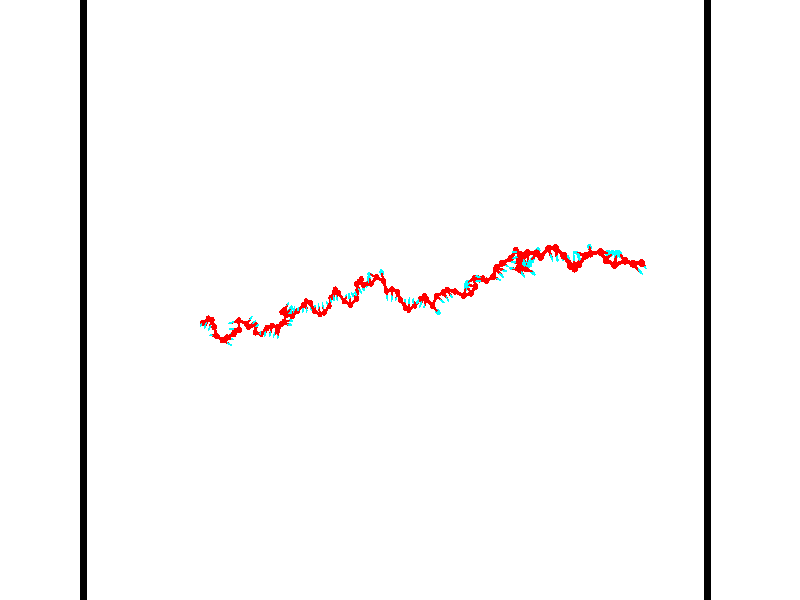 // switches for output
#declare DRAW_BASES = 1; // possible values are 0, 1; only relevant for DNA ribbons
#declare DRAW_BASES_TYPE = 3; // possible values are 1, 2, 3; only relevant for DNA ribbons
#declare DRAW_FOG = 0; // set to 1 to enable fog

#include "colors.inc"

#include "transforms.inc"
background { rgb <1, 1, 1>}

#default {
   normal{
       ripples 0.25
       frequency 0.20
       turbulence 0.2
       lambda 5
   }
	finish {
		phong 0.1
		phong_size 40.
	}
}

// original window dimensions: 1024x640


// camera settings

camera {
	sky <-0, 1, 0>
	up <-0, 1, 0>
	right 1.6 * <0.99995, 0, 0.00999983>
	location <54.4867, 55, 106.329>
	look_at <55, 55, 55.0001>
	direction <0.513302, 0, -51.3289>
	angle 67.0682
}


# declare cpy_camera_pos = <54.4867, 55, 106.329>;
# if (DRAW_FOG = 1)
fog {
	fog_type 2
	up vnormalize(cpy_camera_pos)
	color rgbt<1,1,1,0.3>
	distance 1e-5
	fog_alt 3e-3
	fog_offset 88
}
# end


// LIGHTS

# declare lum = 6;
global_settings {
	ambient_light rgb lum * <0.05, 0.05, 0.05>
	max_trace_level 15
}# declare cpy_direct_light_amount = 0.25;
light_source
{	1000 * <-0.98995, -1, 1.00995>,
	rgb lum * cpy_direct_light_amount
	parallel
}

light_source
{	1000 * <0.98995, 1, -1.00995>,
	rgb lum * cpy_direct_light_amount
	parallel
}

// strand 0

// nucleotide -1

// particle -1
sphere {
	<36.469292, 53.171207, 49.274578> 0.250000
	pigment { color rgbt <1,0,0,0> }
	no_shadow
}
cylinder {
	<36.507214, 53.115677, 49.668884>,  <36.529968, 53.082359, 49.905468>, 0.100000
	pigment { color rgbt <1,0,0,0> }
	no_shadow
}
cylinder {
	<36.507214, 53.115677, 49.668884>,  <36.469292, 53.171207, 49.274578>, 0.100000
	pigment { color rgbt <1,0,0,0> }
	no_shadow
}

// particle -1
sphere {
	<36.507214, 53.115677, 49.668884> 0.100000
	pigment { color rgbt <1,0,0,0> }
	no_shadow
}
sphere {
	0, 1
	scale<0.080000,0.200000,0.300000>
	matrix <0.901763, -0.407498, -0.144116,
		0.421706, 0.902592, 0.086556,
		0.094806, -0.138827, 0.985768,
		36.535656, 53.074028, 49.964615>
	pigment { color rgbt <0,1,1,0> }
	no_shadow
}
cylinder {
	<37.062462, 53.537968, 49.462662>,  <36.469292, 53.171207, 49.274578>, 0.130000
	pigment { color rgbt <1,0,0,0> }
	no_shadow
}

// nucleotide -1

// particle -1
sphere {
	<37.062462, 53.537968, 49.462662> 0.250000
	pigment { color rgbt <1,0,0,0> }
	no_shadow
}
cylinder {
	<36.974499, 53.238346, 49.712639>,  <36.921722, 53.058571, 49.862625>, 0.100000
	pigment { color rgbt <1,0,0,0> }
	no_shadow
}
cylinder {
	<36.974499, 53.238346, 49.712639>,  <37.062462, 53.537968, 49.462662>, 0.100000
	pigment { color rgbt <1,0,0,0> }
	no_shadow
}

// particle -1
sphere {
	<36.974499, 53.238346, 49.712639> 0.100000
	pigment { color rgbt <1,0,0,0> }
	no_shadow
}
sphere {
	0, 1
	scale<0.080000,0.200000,0.300000>
	matrix <0.963709, -0.266203, 0.020041,
		0.151350, 0.606670, 0.780413,
		-0.219906, -0.749058, 0.624943,
		36.908527, 53.013630, 49.900124>
	pigment { color rgbt <0,1,1,0> }
	no_shadow
}
cylinder {
	<37.559689, 53.447495, 50.027351>,  <37.062462, 53.537968, 49.462662>, 0.130000
	pigment { color rgbt <1,0,0,0> }
	no_shadow
}

// nucleotide -1

// particle -1
sphere {
	<37.559689, 53.447495, 50.027351> 0.250000
	pigment { color rgbt <1,0,0,0> }
	no_shadow
}
cylinder {
	<37.395504, 53.113026, 49.881836>,  <37.296993, 52.912346, 49.794525>, 0.100000
	pigment { color rgbt <1,0,0,0> }
	no_shadow
}
cylinder {
	<37.395504, 53.113026, 49.881836>,  <37.559689, 53.447495, 50.027351>, 0.100000
	pigment { color rgbt <1,0,0,0> }
	no_shadow
}

// particle -1
sphere {
	<37.395504, 53.113026, 49.881836> 0.100000
	pigment { color rgbt <1,0,0,0> }
	no_shadow
}
sphere {
	0, 1
	scale<0.080000,0.200000,0.300000>
	matrix <0.883871, -0.266707, -0.384238,
		0.224265, -0.479256, 0.848539,
		-0.410460, -0.836171, -0.363787,
		37.272366, 52.862175, 49.772701>
	pigment { color rgbt <0,1,1,0> }
	no_shadow
}
cylinder {
	<37.859020, 52.906918, 50.350094>,  <37.559689, 53.447495, 50.027351>, 0.130000
	pigment { color rgbt <1,0,0,0> }
	no_shadow
}

// nucleotide -1

// particle -1
sphere {
	<37.859020, 52.906918, 50.350094> 0.250000
	pigment { color rgbt <1,0,0,0> }
	no_shadow
}
cylinder {
	<37.763958, 52.851791, 49.965485>,  <37.706921, 52.818714, 49.734718>, 0.100000
	pigment { color rgbt <1,0,0,0> }
	no_shadow
}
cylinder {
	<37.763958, 52.851791, 49.965485>,  <37.859020, 52.906918, 50.350094>, 0.100000
	pigment { color rgbt <1,0,0,0> }
	no_shadow
}

// particle -1
sphere {
	<37.763958, 52.851791, 49.965485> 0.100000
	pigment { color rgbt <1,0,0,0> }
	no_shadow
}
sphere {
	0, 1
	scale<0.080000,0.200000,0.300000>
	matrix <0.968535, 0.041697, -0.245361,
		0.073908, -0.989579, 0.123574,
		-0.237652, -0.137820, -0.961524,
		37.692661, 52.810444, 49.677029>
	pigment { color rgbt <0,1,1,0> }
	no_shadow
}
cylinder {
	<37.987549, 52.198170, 49.951519>,  <37.859020, 52.906918, 50.350094>, 0.130000
	pigment { color rgbt <1,0,0,0> }
	no_shadow
}

// nucleotide -1

// particle -1
sphere {
	<37.987549, 52.198170, 49.951519> 0.250000
	pigment { color rgbt <1,0,0,0> }
	no_shadow
}
cylinder {
	<37.664143, 52.227631, 49.717979>,  <37.470100, 52.245308, 49.577854>, 0.100000
	pigment { color rgbt <1,0,0,0> }
	no_shadow
}
cylinder {
	<37.664143, 52.227631, 49.717979>,  <37.987549, 52.198170, 49.951519>, 0.100000
	pigment { color rgbt <1,0,0,0> }
	no_shadow
}

// particle -1
sphere {
	<37.664143, 52.227631, 49.717979> 0.100000
	pigment { color rgbt <1,0,0,0> }
	no_shadow
}
sphere {
	0, 1
	scale<0.080000,0.200000,0.300000>
	matrix <-0.056089, 0.977976, 0.201040,
		0.585799, 0.195291, -0.786575,
		-0.808513, 0.073651, -0.583851,
		37.421589, 52.249725, 49.542824>
	pigment { color rgbt <0,1,1,0> }
	no_shadow
}
cylinder {
	<38.349266, 51.855564, 49.406826>,  <37.987549, 52.198170, 49.951519>, 0.130000
	pigment { color rgbt <1,0,0,0> }
	no_shadow
}

// nucleotide -1

// particle -1
sphere {
	<38.349266, 51.855564, 49.406826> 0.250000
	pigment { color rgbt <1,0,0,0> }
	no_shadow
}
cylinder {
	<38.708237, 51.683067, 49.369614>,  <38.923618, 51.579571, 49.347286>, 0.100000
	pigment { color rgbt <1,0,0,0> }
	no_shadow
}
cylinder {
	<38.708237, 51.683067, 49.369614>,  <38.349266, 51.855564, 49.406826>, 0.100000
	pigment { color rgbt <1,0,0,0> }
	no_shadow
}

// particle -1
sphere {
	<38.708237, 51.683067, 49.369614> 0.100000
	pigment { color rgbt <1,0,0,0> }
	no_shadow
}
sphere {
	0, 1
	scale<0.080000,0.200000,0.300000>
	matrix <0.412629, 0.895121, -0.168807,
		0.156073, 0.113103, 0.981249,
		0.897429, -0.431238, -0.093035,
		38.977467, 51.553696, 49.341702>
	pigment { color rgbt <0,1,1,0> }
	no_shadow
}
cylinder {
	<38.905003, 52.078465, 49.871635>,  <38.349266, 51.855564, 49.406826>, 0.130000
	pigment { color rgbt <1,0,0,0> }
	no_shadow
}

// nucleotide -1

// particle -1
sphere {
	<38.905003, 52.078465, 49.871635> 0.250000
	pigment { color rgbt <1,0,0,0> }
	no_shadow
}
cylinder {
	<39.047241, 52.001564, 49.505775>,  <39.132584, 51.955421, 49.286259>, 0.100000
	pigment { color rgbt <1,0,0,0> }
	no_shadow
}
cylinder {
	<39.047241, 52.001564, 49.505775>,  <38.905003, 52.078465, 49.871635>, 0.100000
	pigment { color rgbt <1,0,0,0> }
	no_shadow
}

// particle -1
sphere {
	<39.047241, 52.001564, 49.505775> 0.100000
	pigment { color rgbt <1,0,0,0> }
	no_shadow
}
sphere {
	0, 1
	scale<0.080000,0.200000,0.300000>
	matrix <0.277999, 0.956080, -0.092882,
		0.892339, -0.221244, 0.393423,
		0.355595, -0.192253, -0.914653,
		39.153919, 51.943890, 49.231380>
	pigment { color rgbt <0,1,1,0> }
	no_shadow
}
cylinder {
	<39.533249, 52.339645, 49.830158>,  <38.905003, 52.078465, 49.871635>, 0.130000
	pigment { color rgbt <1,0,0,0> }
	no_shadow
}

// nucleotide -1

// particle -1
sphere {
	<39.533249, 52.339645, 49.830158> 0.250000
	pigment { color rgbt <1,0,0,0> }
	no_shadow
}
cylinder {
	<39.341702, 52.332401, 49.479080>,  <39.226772, 52.328053, 49.268433>, 0.100000
	pigment { color rgbt <1,0,0,0> }
	no_shadow
}
cylinder {
	<39.341702, 52.332401, 49.479080>,  <39.533249, 52.339645, 49.830158>, 0.100000
	pigment { color rgbt <1,0,0,0> }
	no_shadow
}

// particle -1
sphere {
	<39.341702, 52.332401, 49.479080> 0.100000
	pigment { color rgbt <1,0,0,0> }
	no_shadow
}
sphere {
	0, 1
	scale<0.080000,0.200000,0.300000>
	matrix <0.257916, 0.952763, -0.160382,
		0.839144, -0.303175, -0.451577,
		-0.478870, -0.018114, -0.877699,
		39.198040, 52.326965, 49.215771>
	pigment { color rgbt <0,1,1,0> }
	no_shadow
}
cylinder {
	<39.912624, 52.652878, 49.337559>,  <39.533249, 52.339645, 49.830158>, 0.130000
	pigment { color rgbt <1,0,0,0> }
	no_shadow
}

// nucleotide -1

// particle -1
sphere {
	<39.912624, 52.652878, 49.337559> 0.250000
	pigment { color rgbt <1,0,0,0> }
	no_shadow
}
cylinder {
	<39.516098, 52.678200, 49.291458>,  <39.278183, 52.693394, 49.263798>, 0.100000
	pigment { color rgbt <1,0,0,0> }
	no_shadow
}
cylinder {
	<39.516098, 52.678200, 49.291458>,  <39.912624, 52.652878, 49.337559>, 0.100000
	pigment { color rgbt <1,0,0,0> }
	no_shadow
}

// particle -1
sphere {
	<39.516098, 52.678200, 49.291458> 0.100000
	pigment { color rgbt <1,0,0,0> }
	no_shadow
}
sphere {
	0, 1
	scale<0.080000,0.200000,0.300000>
	matrix <0.090490, 0.964364, -0.248624,
		0.095403, -0.256894, -0.961719,
		-0.991317, 0.063307, -0.115249,
		39.218704, 52.697193, 49.256882>
	pigment { color rgbt <0,1,1,0> }
	no_shadow
}
cylinder {
	<39.777523, 53.381817, 48.979046>,  <39.912624, 52.652878, 49.337559>, 0.130000
	pigment { color rgbt <1,0,0,0> }
	no_shadow
}

// nucleotide -1

// particle -1
sphere {
	<39.777523, 53.381817, 48.979046> 0.250000
	pigment { color rgbt <1,0,0,0> }
	no_shadow
}
cylinder {
	<39.408489, 53.280746, 49.095657>,  <39.187069, 53.220104, 49.165627>, 0.100000
	pigment { color rgbt <1,0,0,0> }
	no_shadow
}
cylinder {
	<39.408489, 53.280746, 49.095657>,  <39.777523, 53.381817, 48.979046>, 0.100000
	pigment { color rgbt <1,0,0,0> }
	no_shadow
}

// particle -1
sphere {
	<39.408489, 53.280746, 49.095657> 0.100000
	pigment { color rgbt <1,0,0,0> }
	no_shadow
}
sphere {
	0, 1
	scale<0.080000,0.200000,0.300000>
	matrix <-0.295645, 0.948534, -0.113482,
		-0.247853, -0.190887, -0.949806,
		-0.922585, -0.252679, 0.291532,
		39.131714, 53.204945, 49.183117>
	pigment { color rgbt <0,1,1,0> }
	no_shadow
}
cylinder {
	<40.404629, 53.090561, 48.478207>,  <39.777523, 53.381817, 48.979046>, 0.130000
	pigment { color rgbt <1,0,0,0> }
	no_shadow
}

// nucleotide -1

// particle -1
sphere {
	<40.404629, 53.090561, 48.478207> 0.250000
	pigment { color rgbt <1,0,0,0> }
	no_shadow
}
cylinder {
	<40.565598, 53.331192, 48.202187>,  <40.662178, 53.475571, 48.036575>, 0.100000
	pigment { color rgbt <1,0,0,0> }
	no_shadow
}
cylinder {
	<40.565598, 53.331192, 48.202187>,  <40.404629, 53.090561, 48.478207>, 0.100000
	pigment { color rgbt <1,0,0,0> }
	no_shadow
}

// particle -1
sphere {
	<40.565598, 53.331192, 48.202187> 0.100000
	pigment { color rgbt <1,0,0,0> }
	no_shadow
}
sphere {
	0, 1
	scale<0.080000,0.200000,0.300000>
	matrix <0.841466, -0.539940, 0.020007,
		-0.360549, -0.588703, -0.723486,
		0.402417, 0.601575, -0.690049,
		40.686321, 53.511665, 47.995171>
	pigment { color rgbt <0,1,1,0> }
	no_shadow
}
cylinder {
	<40.443432, 52.819820, 47.802982>,  <40.404629, 53.090561, 48.478207>, 0.130000
	pigment { color rgbt <1,0,0,0> }
	no_shadow
}

// nucleotide -1

// particle -1
sphere {
	<40.443432, 52.819820, 47.802982> 0.250000
	pigment { color rgbt <1,0,0,0> }
	no_shadow
}
cylinder {
	<40.758949, 53.047535, 47.895695>,  <40.948261, 53.184162, 47.951321>, 0.100000
	pigment { color rgbt <1,0,0,0> }
	no_shadow
}
cylinder {
	<40.758949, 53.047535, 47.895695>,  <40.443432, 52.819820, 47.802982>, 0.100000
	pigment { color rgbt <1,0,0,0> }
	no_shadow
}

// particle -1
sphere {
	<40.758949, 53.047535, 47.895695> 0.100000
	pigment { color rgbt <1,0,0,0> }
	no_shadow
}
sphere {
	0, 1
	scale<0.080000,0.200000,0.300000>
	matrix <0.609485, -0.773234, -0.175035,
		0.079574, 0.279332, -0.956892,
		0.788794, 0.569282, 0.231778,
		40.995586, 53.218319, 47.965229>
	pigment { color rgbt <0,1,1,0> }
	no_shadow
}
cylinder {
	<40.993042, 52.953091, 47.172085>,  <40.443432, 52.819820, 47.802982>, 0.130000
	pigment { color rgbt <1,0,0,0> }
	no_shadow
}

// nucleotide -1

// particle -1
sphere {
	<40.993042, 52.953091, 47.172085> 0.250000
	pigment { color rgbt <1,0,0,0> }
	no_shadow
}
cylinder {
	<41.152653, 52.938335, 47.538563>,  <41.248417, 52.929482, 47.758450>, 0.100000
	pigment { color rgbt <1,0,0,0> }
	no_shadow
}
cylinder {
	<41.152653, 52.938335, 47.538563>,  <40.993042, 52.953091, 47.172085>, 0.100000
	pigment { color rgbt <1,0,0,0> }
	no_shadow
}

// particle -1
sphere {
	<41.152653, 52.938335, 47.538563> 0.100000
	pigment { color rgbt <1,0,0,0> }
	no_shadow
}
sphere {
	0, 1
	scale<0.080000,0.200000,0.300000>
	matrix <0.449408, -0.863083, -0.230479,
		0.799258, 0.503714, -0.327810,
		0.399022, -0.036892, 0.916199,
		41.272358, 52.927269, 47.813423>
	pigment { color rgbt <0,1,1,0> }
	no_shadow
}
cylinder {
	<40.830479, 52.333755, 46.820683>,  <40.993042, 52.953091, 47.172085>, 0.130000
	pigment { color rgbt <1,0,0,0> }
	no_shadow
}

// nucleotide -1

// particle -1
sphere {
	<40.830479, 52.333755, 46.820683> 0.250000
	pigment { color rgbt <1,0,0,0> }
	no_shadow
}
cylinder {
	<40.749126, 52.429886, 46.441025>,  <40.700317, 52.487564, 46.213230>, 0.100000
	pigment { color rgbt <1,0,0,0> }
	no_shadow
}
cylinder {
	<40.749126, 52.429886, 46.441025>,  <40.830479, 52.333755, 46.820683>, 0.100000
	pigment { color rgbt <1,0,0,0> }
	no_shadow
}

// particle -1
sphere {
	<40.749126, 52.429886, 46.441025> 0.100000
	pigment { color rgbt <1,0,0,0> }
	no_shadow
}
sphere {
	0, 1
	scale<0.080000,0.200000,0.300000>
	matrix <0.809170, 0.587053, -0.024743,
		0.551254, -0.773054, -0.313856,
		-0.203378, 0.240324, -0.949148,
		40.688114, 52.501984, 46.156281>
	pigment { color rgbt <0,1,1,0> }
	no_shadow
}
cylinder {
	<41.513088, 52.234497, 47.219959>,  <40.830479, 52.333755, 46.820683>, 0.130000
	pigment { color rgbt <1,0,0,0> }
	no_shadow
}

// nucleotide -1

// particle -1
sphere {
	<41.513088, 52.234497, 47.219959> 0.250000
	pigment { color rgbt <1,0,0,0> }
	no_shadow
}
cylinder {
	<41.558643, 52.293991, 47.612877>,  <41.585976, 52.329685, 47.848629>, 0.100000
	pigment { color rgbt <1,0,0,0> }
	no_shadow
}
cylinder {
	<41.558643, 52.293991, 47.612877>,  <41.513088, 52.234497, 47.219959>, 0.100000
	pigment { color rgbt <1,0,0,0> }
	no_shadow
}

// particle -1
sphere {
	<41.558643, 52.293991, 47.612877> 0.100000
	pigment { color rgbt <1,0,0,0> }
	no_shadow
}
sphere {
	0, 1
	scale<0.080000,0.200000,0.300000>
	matrix <0.982854, -0.161182, -0.089550,
		0.145010, 0.975653, -0.164538,
		0.113890, 0.148731, 0.982297,
		41.592812, 52.338612, 47.907566>
	pigment { color rgbt <0,1,1,0> }
	no_shadow
}
cylinder {
	<42.102005, 52.722473, 47.333691>,  <41.513088, 52.234497, 47.219959>, 0.130000
	pigment { color rgbt <1,0,0,0> }
	no_shadow
}

// nucleotide -1

// particle -1
sphere {
	<42.102005, 52.722473, 47.333691> 0.250000
	pigment { color rgbt <1,0,0,0> }
	no_shadow
}
cylinder {
	<42.060886, 52.480133, 47.649254>,  <42.036217, 52.334728, 47.838593>, 0.100000
	pigment { color rgbt <1,0,0,0> }
	no_shadow
}
cylinder {
	<42.060886, 52.480133, 47.649254>,  <42.102005, 52.722473, 47.333691>, 0.100000
	pigment { color rgbt <1,0,0,0> }
	no_shadow
}

// particle -1
sphere {
	<42.060886, 52.480133, 47.649254> 0.100000
	pigment { color rgbt <1,0,0,0> }
	no_shadow
}
sphere {
	0, 1
	scale<0.080000,0.200000,0.300000>
	matrix <0.994424, -0.081366, 0.067087,
		0.023546, 0.791406, 0.610837,
		-0.102795, -0.605851, 0.788909,
		42.030048, 52.298378, 47.885925>
	pigment { color rgbt <0,1,1,0> }
	no_shadow
}
cylinder {
	<42.661800, 52.925663, 47.627132>,  <42.102005, 52.722473, 47.333691>, 0.130000
	pigment { color rgbt <1,0,0,0> }
	no_shadow
}

// nucleotide -1

// particle -1
sphere {
	<42.661800, 52.925663, 47.627132> 0.250000
	pigment { color rgbt <1,0,0,0> }
	no_shadow
}
cylinder {
	<42.585682, 52.558006, 47.765099>,  <42.540009, 52.337414, 47.847878>, 0.100000
	pigment { color rgbt <1,0,0,0> }
	no_shadow
}
cylinder {
	<42.585682, 52.558006, 47.765099>,  <42.661800, 52.925663, 47.627132>, 0.100000
	pigment { color rgbt <1,0,0,0> }
	no_shadow
}

// particle -1
sphere {
	<42.585682, 52.558006, 47.765099> 0.100000
	pigment { color rgbt <1,0,0,0> }
	no_shadow
}
sphere {
	0, 1
	scale<0.080000,0.200000,0.300000>
	matrix <0.977519, -0.209897, -0.020014,
		0.090793, 0.333356, 0.938419,
		-0.190300, -0.919139, 0.344919,
		42.528591, 52.282265, 47.868576>
	pigment { color rgbt <0,1,1,0> }
	no_shadow
}
cylinder {
	<43.264626, 52.816841, 47.962822>,  <42.661800, 52.925663, 47.627132>, 0.130000
	pigment { color rgbt <1,0,0,0> }
	no_shadow
}

// nucleotide -1

// particle -1
sphere {
	<43.264626, 52.816841, 47.962822> 0.250000
	pigment { color rgbt <1,0,0,0> }
	no_shadow
}
cylinder {
	<43.071140, 52.467934, 47.934063>,  <42.955051, 52.258587, 47.916809>, 0.100000
	pigment { color rgbt <1,0,0,0> }
	no_shadow
}
cylinder {
	<43.071140, 52.467934, 47.934063>,  <43.264626, 52.816841, 47.962822>, 0.100000
	pigment { color rgbt <1,0,0,0> }
	no_shadow
}

// particle -1
sphere {
	<43.071140, 52.467934, 47.934063> 0.100000
	pigment { color rgbt <1,0,0,0> }
	no_shadow
}
sphere {
	0, 1
	scale<0.080000,0.200000,0.300000>
	matrix <0.868452, -0.488544, 0.084359,
		-0.108707, -0.021632, 0.993838,
		-0.483709, -0.872271, -0.071894,
		42.926029, 52.206253, 47.912495>
	pigment { color rgbt <0,1,1,0> }
	no_shadow
}
cylinder {
	<43.372719, 52.555138, 48.594193>,  <43.264626, 52.816841, 47.962822>, 0.130000
	pigment { color rgbt <1,0,0,0> }
	no_shadow
}

// nucleotide -1

// particle -1
sphere {
	<43.372719, 52.555138, 48.594193> 0.250000
	pigment { color rgbt <1,0,0,0> }
	no_shadow
}
cylinder {
	<43.343746, 52.301399, 48.286331>,  <43.326363, 52.149158, 48.101616>, 0.100000
	pigment { color rgbt <1,0,0,0> }
	no_shadow
}
cylinder {
	<43.343746, 52.301399, 48.286331>,  <43.372719, 52.555138, 48.594193>, 0.100000
	pigment { color rgbt <1,0,0,0> }
	no_shadow
}

// particle -1
sphere {
	<43.343746, 52.301399, 48.286331> 0.100000
	pigment { color rgbt <1,0,0,0> }
	no_shadow
}
sphere {
	0, 1
	scale<0.080000,0.200000,0.300000>
	matrix <0.979454, -0.190860, 0.065132,
		-0.188212, -0.749120, 0.635135,
		-0.072430, -0.634344, -0.769650,
		43.322018, 52.111095, 48.055435>
	pigment { color rgbt <0,1,1,0> }
	no_shadow
}
cylinder {
	<43.843494, 53.119156, 48.918114>,  <43.372719, 52.555138, 48.594193>, 0.130000
	pigment { color rgbt <1,0,0,0> }
	no_shadow
}

// nucleotide -1

// particle -1
sphere {
	<43.843494, 53.119156, 48.918114> 0.250000
	pigment { color rgbt <1,0,0,0> }
	no_shadow
}
cylinder {
	<44.223362, 53.084572, 48.797684>,  <44.451283, 53.063820, 48.725426>, 0.100000
	pigment { color rgbt <1,0,0,0> }
	no_shadow
}
cylinder {
	<44.223362, 53.084572, 48.797684>,  <43.843494, 53.119156, 48.918114>, 0.100000
	pigment { color rgbt <1,0,0,0> }
	no_shadow
}

// particle -1
sphere {
	<44.223362, 53.084572, 48.797684> 0.100000
	pigment { color rgbt <1,0,0,0> }
	no_shadow
}
sphere {
	0, 1
	scale<0.080000,0.200000,0.300000>
	matrix <0.191004, 0.921627, 0.337817,
		0.248271, -0.378322, 0.891759,
		0.949673, -0.086459, -0.301074,
		44.508263, 53.058636, 48.707363>
	pigment { color rgbt <0,1,1,0> }
	no_shadow
}
cylinder {
	<44.171196, 53.309303, 49.459053>,  <43.843494, 53.119156, 48.918114>, 0.130000
	pigment { color rgbt <1,0,0,0> }
	no_shadow
}

// nucleotide -1

// particle -1
sphere {
	<44.171196, 53.309303, 49.459053> 0.250000
	pigment { color rgbt <1,0,0,0> }
	no_shadow
}
cylinder {
	<44.458256, 53.341267, 49.182331>,  <44.630489, 53.360443, 49.016296>, 0.100000
	pigment { color rgbt <1,0,0,0> }
	no_shadow
}
cylinder {
	<44.458256, 53.341267, 49.182331>,  <44.171196, 53.309303, 49.459053>, 0.100000
	pigment { color rgbt <1,0,0,0> }
	no_shadow
}

// particle -1
sphere {
	<44.458256, 53.341267, 49.182331> 0.100000
	pigment { color rgbt <1,0,0,0> }
	no_shadow
}
sphere {
	0, 1
	scale<0.080000,0.200000,0.300000>
	matrix <0.269461, 0.884158, 0.381647,
		0.642162, -0.460303, 0.612983,
		0.717648, 0.079904, -0.691807,
		44.673550, 53.365238, 48.974789>
	pigment { color rgbt <0,1,1,0> }
	no_shadow
}
cylinder {
	<44.215755, 53.831833, 48.892151>,  <44.171196, 53.309303, 49.459053>, 0.130000
	pigment { color rgbt <1,0,0,0> }
	no_shadow
}

// nucleotide -1

// particle -1
sphere {
	<44.215755, 53.831833, 48.892151> 0.250000
	pigment { color rgbt <1,0,0,0> }
	no_shadow
}
cylinder {
	<44.454575, 54.089951, 48.701515>,  <44.597866, 54.244820, 48.587135>, 0.100000
	pigment { color rgbt <1,0,0,0> }
	no_shadow
}
cylinder {
	<44.454575, 54.089951, 48.701515>,  <44.215755, 53.831833, 48.892151>, 0.100000
	pigment { color rgbt <1,0,0,0> }
	no_shadow
}

// particle -1
sphere {
	<44.454575, 54.089951, 48.701515> 0.100000
	pigment { color rgbt <1,0,0,0> }
	no_shadow
}
sphere {
	0, 1
	scale<0.080000,0.200000,0.300000>
	matrix <-0.024739, -0.579002, -0.814950,
		-0.801824, 0.498355, -0.329728,
		0.597048, 0.645290, -0.476587,
		44.633690, 54.283539, 48.558540>
	pigment { color rgbt <0,1,1,0> }
	no_shadow
}
cylinder {
	<43.747169, 54.030483, 48.319065>,  <44.215755, 53.831833, 48.892151>, 0.130000
	pigment { color rgbt <1,0,0,0> }
	no_shadow
}

// nucleotide -1

// particle -1
sphere {
	<43.747169, 54.030483, 48.319065> 0.250000
	pigment { color rgbt <1,0,0,0> }
	no_shadow
}
cylinder {
	<44.146477, 54.034725, 48.295948>,  <44.386063, 54.037270, 48.282078>, 0.100000
	pigment { color rgbt <1,0,0,0> }
	no_shadow
}
cylinder {
	<44.146477, 54.034725, 48.295948>,  <43.747169, 54.030483, 48.319065>, 0.100000
	pigment { color rgbt <1,0,0,0> }
	no_shadow
}

// particle -1
sphere {
	<44.146477, 54.034725, 48.295948> 0.100000
	pigment { color rgbt <1,0,0,0> }
	no_shadow
}
sphere {
	0, 1
	scale<0.080000,0.200000,0.300000>
	matrix <-0.040623, -0.586116, -0.809208,
		-0.042455, 0.810158, -0.584672,
		0.998272, 0.010604, -0.057794,
		44.445957, 54.037907, 48.278610>
	pigment { color rgbt <0,1,1,0> }
	no_shadow
}
cylinder {
	<43.841232, 54.215420, 47.594425>,  <43.747169, 54.030483, 48.319065>, 0.130000
	pigment { color rgbt <1,0,0,0> }
	no_shadow
}

// nucleotide -1

// particle -1
sphere {
	<43.841232, 54.215420, 47.594425> 0.250000
	pigment { color rgbt <1,0,0,0> }
	no_shadow
}
cylinder {
	<43.967678, 54.451607, 47.297394>,  <44.043545, 54.593319, 47.119175>, 0.100000
	pigment { color rgbt <1,0,0,0> }
	no_shadow
}
cylinder {
	<43.967678, 54.451607, 47.297394>,  <43.841232, 54.215420, 47.594425>, 0.100000
	pigment { color rgbt <1,0,0,0> }
	no_shadow
}

// particle -1
sphere {
	<43.967678, 54.451607, 47.297394> 0.100000
	pigment { color rgbt <1,0,0,0> }
	no_shadow
}
sphere {
	0, 1
	scale<0.080000,0.200000,0.300000>
	matrix <0.907681, -0.415956, 0.055649,
		-0.276019, -0.691613, -0.667447,
		0.316116, 0.590468, -0.742575,
		44.062511, 54.628746, 47.074623>
	pigment { color rgbt <0,1,1,0> }
	no_shadow
}
cylinder {
	<43.989513, 53.762428, 47.146622>,  <43.841232, 54.215420, 47.594425>, 0.130000
	pigment { color rgbt <1,0,0,0> }
	no_shadow
}

// nucleotide -1

// particle -1
sphere {
	<43.989513, 53.762428, 47.146622> 0.250000
	pigment { color rgbt <1,0,0,0> }
	no_shadow
}
cylinder {
	<44.194195, 54.098812, 47.076252>,  <44.317005, 54.300640, 47.034031>, 0.100000
	pigment { color rgbt <1,0,0,0> }
	no_shadow
}
cylinder {
	<44.194195, 54.098812, 47.076252>,  <43.989513, 53.762428, 47.146622>, 0.100000
	pigment { color rgbt <1,0,0,0> }
	no_shadow
}

// particle -1
sphere {
	<44.194195, 54.098812, 47.076252> 0.100000
	pigment { color rgbt <1,0,0,0> }
	no_shadow
}
sphere {
	0, 1
	scale<0.080000,0.200000,0.300000>
	matrix <0.850304, -0.525025, -0.036493,
		-0.123052, -0.130914, -0.983727,
		0.511704, 0.840958, -0.175922,
		44.347706, 54.351101, 47.023476>
	pigment { color rgbt <0,1,1,0> }
	no_shadow
}
cylinder {
	<44.460159, 53.649158, 46.678753>,  <43.989513, 53.762428, 47.146622>, 0.130000
	pigment { color rgbt <1,0,0,0> }
	no_shadow
}

// nucleotide -1

// particle -1
sphere {
	<44.460159, 53.649158, 46.678753> 0.250000
	pigment { color rgbt <1,0,0,0> }
	no_shadow
}
cylinder {
	<44.586185, 53.981575, 46.862099>,  <44.661800, 54.181026, 46.972107>, 0.100000
	pigment { color rgbt <1,0,0,0> }
	no_shadow
}
cylinder {
	<44.586185, 53.981575, 46.862099>,  <44.460159, 53.649158, 46.678753>, 0.100000
	pigment { color rgbt <1,0,0,0> }
	no_shadow
}

// particle -1
sphere {
	<44.586185, 53.981575, 46.862099> 0.100000
	pigment { color rgbt <1,0,0,0> }
	no_shadow
}
sphere {
	0, 1
	scale<0.080000,0.200000,0.300000>
	matrix <0.947483, -0.247517, -0.202512,
		-0.054844, 0.498098, -0.865385,
		0.315068, 0.831044, 0.458364,
		44.680706, 54.230888, 46.999607>
	pigment { color rgbt <0,1,1,0> }
	no_shadow
}
cylinder {
	<44.875446, 54.066177, 46.182613>,  <44.460159, 53.649158, 46.678753>, 0.130000
	pigment { color rgbt <1,0,0,0> }
	no_shadow
}

// nucleotide -1

// particle -1
sphere {
	<44.875446, 54.066177, 46.182613> 0.250000
	pigment { color rgbt <1,0,0,0> }
	no_shadow
}
cylinder {
	<44.977142, 54.170437, 46.555157>,  <45.038158, 54.232994, 46.778683>, 0.100000
	pigment { color rgbt <1,0,0,0> }
	no_shadow
}
cylinder {
	<44.977142, 54.170437, 46.555157>,  <44.875446, 54.066177, 46.182613>, 0.100000
	pigment { color rgbt <1,0,0,0> }
	no_shadow
}

// particle -1
sphere {
	<44.977142, 54.170437, 46.555157> 0.100000
	pigment { color rgbt <1,0,0,0> }
	no_shadow
}
sphere {
	0, 1
	scale<0.080000,0.200000,0.300000>
	matrix <0.964726, -0.136362, -0.225185,
		0.068306, 0.955754, -0.286127,
		0.254238, 0.260653, 0.931355,
		45.053413, 54.248634, 46.834564>
	pigment { color rgbt <0,1,1,0> }
	no_shadow
}
cylinder {
	<45.482403, 54.575241, 46.179630>,  <44.875446, 54.066177, 46.182613>, 0.130000
	pigment { color rgbt <1,0,0,0> }
	no_shadow
}

// nucleotide -1

// particle -1
sphere {
	<45.482403, 54.575241, 46.179630> 0.250000
	pigment { color rgbt <1,0,0,0> }
	no_shadow
}
cylinder {
	<45.494892, 54.331917, 46.496864>,  <45.502384, 54.185925, 46.687206>, 0.100000
	pigment { color rgbt <1,0,0,0> }
	no_shadow
}
cylinder {
	<45.494892, 54.331917, 46.496864>,  <45.482403, 54.575241, 46.179630>, 0.100000
	pigment { color rgbt <1,0,0,0> }
	no_shadow
}

// particle -1
sphere {
	<45.494892, 54.331917, 46.496864> 0.100000
	pigment { color rgbt <1,0,0,0> }
	no_shadow
}
sphere {
	0, 1
	scale<0.080000,0.200000,0.300000>
	matrix <0.998532, -0.016152, -0.051701,
		0.044260, 0.793537, 0.606910,
		0.031224, -0.608308, 0.793087,
		45.504261, 54.149426, 46.734791>
	pigment { color rgbt <0,1,1,0> }
	no_shadow
}
cylinder {
	<45.832485, 54.900002, 46.763271>,  <45.482403, 54.575241, 46.179630>, 0.130000
	pigment { color rgbt <1,0,0,0> }
	no_shadow
}

// nucleotide -1

// particle -1
sphere {
	<45.832485, 54.900002, 46.763271> 0.250000
	pigment { color rgbt <1,0,0,0> }
	no_shadow
}
cylinder {
	<45.856201, 54.500908, 46.750496>,  <45.870430, 54.261452, 46.742828>, 0.100000
	pigment { color rgbt <1,0,0,0> }
	no_shadow
}
cylinder {
	<45.856201, 54.500908, 46.750496>,  <45.832485, 54.900002, 46.763271>, 0.100000
	pigment { color rgbt <1,0,0,0> }
	no_shadow
}

// particle -1
sphere {
	<45.856201, 54.500908, 46.750496> 0.100000
	pigment { color rgbt <1,0,0,0> }
	no_shadow
}
sphere {
	0, 1
	scale<0.080000,0.200000,0.300000>
	matrix <0.997500, 0.057979, 0.040408,
		-0.038464, -0.034258, 0.998673,
		0.059286, -0.997730, -0.031942,
		45.873985, 54.201588, 46.740913>
	pigment { color rgbt <0,1,1,0> }
	no_shadow
}
cylinder {
	<46.312191, 54.772999, 47.281593>,  <45.832485, 54.900002, 46.763271>, 0.130000
	pigment { color rgbt <1,0,0,0> }
	no_shadow
}

// nucleotide -1

// particle -1
sphere {
	<46.312191, 54.772999, 47.281593> 0.250000
	pigment { color rgbt <1,0,0,0> }
	no_shadow
}
cylinder {
	<46.299923, 54.518940, 46.972881>,  <46.292561, 54.366505, 46.787655>, 0.100000
	pigment { color rgbt <1,0,0,0> }
	no_shadow
}
cylinder {
	<46.299923, 54.518940, 46.972881>,  <46.312191, 54.772999, 47.281593>, 0.100000
	pigment { color rgbt <1,0,0,0> }
	no_shadow
}

// particle -1
sphere {
	<46.299923, 54.518940, 46.972881> 0.100000
	pigment { color rgbt <1,0,0,0> }
	no_shadow
}
sphere {
	0, 1
	scale<0.080000,0.200000,0.300000>
	matrix <0.969063, 0.170291, -0.178654,
		0.244899, -0.753383, 0.610277,
		-0.030670, -0.635149, -0.771780,
		46.290722, 54.328396, 46.741348>
	pigment { color rgbt <0,1,1,0> }
	no_shadow
}
cylinder {
	<46.687134, 54.093269, 47.247009>,  <46.312191, 54.772999, 47.281593>, 0.130000
	pigment { color rgbt <1,0,0,0> }
	no_shadow
}

// nucleotide -1

// particle -1
sphere {
	<46.687134, 54.093269, 47.247009> 0.250000
	pigment { color rgbt <1,0,0,0> }
	no_shadow
}
cylinder {
	<46.700256, 54.254253, 46.881069>,  <46.708130, 54.350845, 46.661507>, 0.100000
	pigment { color rgbt <1,0,0,0> }
	no_shadow
}
cylinder {
	<46.700256, 54.254253, 46.881069>,  <46.687134, 54.093269, 47.247009>, 0.100000
	pigment { color rgbt <1,0,0,0> }
	no_shadow
}

// particle -1
sphere {
	<46.700256, 54.254253, 46.881069> 0.100000
	pigment { color rgbt <1,0,0,0> }
	no_shadow
}
sphere {
	0, 1
	scale<0.080000,0.200000,0.300000>
	matrix <0.950689, 0.269882, 0.152821,
		0.308406, -0.874752, -0.373758,
		0.032810, 0.402458, -0.914850,
		46.710098, 54.374992, 46.606613>
	pigment { color rgbt <0,1,1,0> }
	no_shadow
}
cylinder {
	<47.205502, 53.837482, 46.799313>,  <46.687134, 54.093269, 47.247009>, 0.130000
	pigment { color rgbt <1,0,0,0> }
	no_shadow
}

// nucleotide -1

// particle -1
sphere {
	<47.205502, 53.837482, 46.799313> 0.250000
	pigment { color rgbt <1,0,0,0> }
	no_shadow
}
cylinder {
	<47.113331, 54.203758, 46.667610>,  <47.058029, 54.423523, 46.588589>, 0.100000
	pigment { color rgbt <1,0,0,0> }
	no_shadow
}
cylinder {
	<47.113331, 54.203758, 46.667610>,  <47.205502, 53.837482, 46.799313>, 0.100000
	pigment { color rgbt <1,0,0,0> }
	no_shadow
}

// particle -1
sphere {
	<47.113331, 54.203758, 46.667610> 0.100000
	pigment { color rgbt <1,0,0,0> }
	no_shadow
}
sphere {
	0, 1
	scale<0.080000,0.200000,0.300000>
	matrix <0.968474, 0.248724, 0.013953,
		0.094671, -0.315664, -0.944137,
		-0.230424, 0.915693, -0.329259,
		47.044205, 54.478466, 46.568832>
	pigment { color rgbt <0,1,1,0> }
	no_shadow
}
cylinder {
	<47.561703, 53.943520, 46.208397>,  <47.205502, 53.837482, 46.799313>, 0.130000
	pigment { color rgbt <1,0,0,0> }
	no_shadow
}

// nucleotide -1

// particle -1
sphere {
	<47.561703, 53.943520, 46.208397> 0.250000
	pigment { color rgbt <1,0,0,0> }
	no_shadow
}
cylinder {
	<47.493294, 54.293091, 46.390388>,  <47.452248, 54.502834, 46.499584>, 0.100000
	pigment { color rgbt <1,0,0,0> }
	no_shadow
}
cylinder {
	<47.493294, 54.293091, 46.390388>,  <47.561703, 53.943520, 46.208397>, 0.100000
	pigment { color rgbt <1,0,0,0> }
	no_shadow
}

// particle -1
sphere {
	<47.493294, 54.293091, 46.390388> 0.100000
	pigment { color rgbt <1,0,0,0> }
	no_shadow
}
sphere {
	0, 1
	scale<0.080000,0.200000,0.300000>
	matrix <0.975985, 0.213503, -0.043239,
		-0.134928, 0.436661, -0.889450,
		-0.171019, 0.873924, 0.454982,
		47.441986, 54.555267, 46.526882>
	pigment { color rgbt <0,1,1,0> }
	no_shadow
}
cylinder {
	<48.004162, 54.479530, 45.941521>,  <47.561703, 53.943520, 46.208397>, 0.130000
	pigment { color rgbt <1,0,0,0> }
	no_shadow
}

// nucleotide -1

// particle -1
sphere {
	<48.004162, 54.479530, 45.941521> 0.250000
	pigment { color rgbt <1,0,0,0> }
	no_shadow
}
cylinder {
	<47.927025, 54.635326, 46.301765>,  <47.880741, 54.728806, 46.517914>, 0.100000
	pigment { color rgbt <1,0,0,0> }
	no_shadow
}
cylinder {
	<47.927025, 54.635326, 46.301765>,  <48.004162, 54.479530, 45.941521>, 0.100000
	pigment { color rgbt <1,0,0,0> }
	no_shadow
}

// particle -1
sphere {
	<47.927025, 54.635326, 46.301765> 0.100000
	pigment { color rgbt <1,0,0,0> }
	no_shadow
}
sphere {
	0, 1
	scale<0.080000,0.200000,0.300000>
	matrix <0.922900, 0.383735, 0.031658,
		-0.333267, 0.837283, -0.433463,
		-0.192841, 0.389493, 0.900615,
		47.869171, 54.752174, 46.571949>
	pigment { color rgbt <0,1,1,0> }
	no_shadow
}
cylinder {
	<48.168896, 55.182716, 45.829895>,  <48.004162, 54.479530, 45.941521>, 0.130000
	pigment { color rgbt <1,0,0,0> }
	no_shadow
}

// nucleotide -1

// particle -1
sphere {
	<48.168896, 55.182716, 45.829895> 0.250000
	pigment { color rgbt <1,0,0,0> }
	no_shadow
}
cylinder {
	<48.199879, 55.061596, 46.209854>,  <48.218468, 54.988922, 46.437832>, 0.100000
	pigment { color rgbt <1,0,0,0> }
	no_shadow
}
cylinder {
	<48.199879, 55.061596, 46.209854>,  <48.168896, 55.182716, 45.829895>, 0.100000
	pigment { color rgbt <1,0,0,0> }
	no_shadow
}

// particle -1
sphere {
	<48.199879, 55.061596, 46.209854> 0.100000
	pigment { color rgbt <1,0,0,0> }
	no_shadow
}
sphere {
	0, 1
	scale<0.080000,0.200000,0.300000>
	matrix <0.937817, 0.345495, 0.033666,
		-0.338380, 0.888225, 0.310732,
		0.077454, -0.302802, 0.949901,
		48.223114, 54.970757, 46.494823>
	pigment { color rgbt <0,1,1,0> }
	no_shadow
}
cylinder {
	<48.568485, 55.684860, 46.150352>,  <48.168896, 55.182716, 45.829895>, 0.130000
	pigment { color rgbt <1,0,0,0> }
	no_shadow
}

// nucleotide -1

// particle -1
sphere {
	<48.568485, 55.684860, 46.150352> 0.250000
	pigment { color rgbt <1,0,0,0> }
	no_shadow
}
cylinder {
	<48.566235, 55.370529, 46.397720>,  <48.564884, 55.181931, 46.546143>, 0.100000
	pigment { color rgbt <1,0,0,0> }
	no_shadow
}
cylinder {
	<48.566235, 55.370529, 46.397720>,  <48.568485, 55.684860, 46.150352>, 0.100000
	pigment { color rgbt <1,0,0,0> }
	no_shadow
}

// particle -1
sphere {
	<48.566235, 55.370529, 46.397720> 0.100000
	pigment { color rgbt <1,0,0,0> }
	no_shadow
}
sphere {
	0, 1
	scale<0.080000,0.200000,0.300000>
	matrix <0.946640, 0.195104, 0.256529,
		-0.322243, 0.586866, 0.742797,
		-0.005626, -0.785826, 0.618422,
		48.564548, 55.134781, 46.583248>
	pigment { color rgbt <0,1,1,0> }
	no_shadow
}
cylinder {
	<48.722015, 55.866642, 46.954506>,  <48.568485, 55.684860, 46.150352>, 0.130000
	pigment { color rgbt <1,0,0,0> }
	no_shadow
}

// nucleotide -1

// particle -1
sphere {
	<48.722015, 55.866642, 46.954506> 0.250000
	pigment { color rgbt <1,0,0,0> }
	no_shadow
}
cylinder {
	<48.810432, 55.491322, 46.848125>,  <48.863483, 55.266129, 46.784298>, 0.100000
	pigment { color rgbt <1,0,0,0> }
	no_shadow
}
cylinder {
	<48.810432, 55.491322, 46.848125>,  <48.722015, 55.866642, 46.954506>, 0.100000
	pigment { color rgbt <1,0,0,0> }
	no_shadow
}

// particle -1
sphere {
	<48.810432, 55.491322, 46.848125> 0.100000
	pigment { color rgbt <1,0,0,0> }
	no_shadow
}
sphere {
	0, 1
	scale<0.080000,0.200000,0.300000>
	matrix <0.929642, 0.120288, 0.348276,
		-0.294797, -0.324224, 0.898873,
		0.221044, -0.938301, -0.265952,
		48.876747, 55.209831, 46.768341>
	pigment { color rgbt <0,1,1,0> }
	no_shadow
}
cylinder {
	<49.115929, 55.555866, 47.489868>,  <48.722015, 55.866642, 46.954506>, 0.130000
	pigment { color rgbt <1,0,0,0> }
	no_shadow
}

// nucleotide -1

// particle -1
sphere {
	<49.115929, 55.555866, 47.489868> 0.250000
	pigment { color rgbt <1,0,0,0> }
	no_shadow
}
cylinder {
	<49.216839, 55.375038, 47.147644>,  <49.277386, 55.266541, 46.942310>, 0.100000
	pigment { color rgbt <1,0,0,0> }
	no_shadow
}
cylinder {
	<49.216839, 55.375038, 47.147644>,  <49.115929, 55.555866, 47.489868>, 0.100000
	pigment { color rgbt <1,0,0,0> }
	no_shadow
}

// particle -1
sphere {
	<49.216839, 55.375038, 47.147644> 0.100000
	pigment { color rgbt <1,0,0,0> }
	no_shadow
}
sphere {
	0, 1
	scale<0.080000,0.200000,0.300000>
	matrix <0.964455, 0.045604, 0.260282,
		-0.078649, -0.890815, 0.447508,
		0.252271, -0.452072, -0.855564,
		49.292519, 55.239418, 46.890976>
	pigment { color rgbt <0,1,1,0> }
	no_shadow
}
cylinder {
	<49.636318, 54.905315, 47.580368>,  <49.115929, 55.555866, 47.489868>, 0.130000
	pigment { color rgbt <1,0,0,0> }
	no_shadow
}

// nucleotide -1

// particle -1
sphere {
	<49.636318, 54.905315, 47.580368> 0.250000
	pigment { color rgbt <1,0,0,0> }
	no_shadow
}
cylinder {
	<49.726711, 55.110672, 47.249222>,  <49.780949, 55.233887, 47.050533>, 0.100000
	pigment { color rgbt <1,0,0,0> }
	no_shadow
}
cylinder {
	<49.726711, 55.110672, 47.249222>,  <49.636318, 54.905315, 47.580368>, 0.100000
	pigment { color rgbt <1,0,0,0> }
	no_shadow
}

// particle -1
sphere {
	<49.726711, 55.110672, 47.249222> 0.100000
	pigment { color rgbt <1,0,0,0> }
	no_shadow
}
sphere {
	0, 1
	scale<0.080000,0.200000,0.300000>
	matrix <0.959014, 0.031888, 0.281557,
		0.170947, -0.857563, -0.485142,
		0.225983, 0.513390, -0.827866,
		49.794506, 55.264690, 47.000862>
	pigment { color rgbt <0,1,1,0> }
	no_shadow
}
cylinder {
	<50.227310, 54.586788, 47.127678>,  <49.636318, 54.905315, 47.580368>, 0.130000
	pigment { color rgbt <1,0,0,0> }
	no_shadow
}

// nucleotide -1

// particle -1
sphere {
	<50.227310, 54.586788, 47.127678> 0.250000
	pigment { color rgbt <1,0,0,0> }
	no_shadow
}
cylinder {
	<50.160149, 54.981102, 47.125046>,  <50.119850, 55.217690, 47.123466>, 0.100000
	pigment { color rgbt <1,0,0,0> }
	no_shadow
}
cylinder {
	<50.160149, 54.981102, 47.125046>,  <50.227310, 54.586788, 47.127678>, 0.100000
	pigment { color rgbt <1,0,0,0> }
	no_shadow
}

// particle -1
sphere {
	<50.160149, 54.981102, 47.125046> 0.100000
	pigment { color rgbt <1,0,0,0> }
	no_shadow
}
sphere {
	0, 1
	scale<0.080000,0.200000,0.300000>
	matrix <0.866629, 0.150786, 0.475623,
		0.469853, 0.074158, -0.879624,
		-0.167907, 0.985781, -0.006580,
		50.109776, 55.276836, 47.123074>
	pigment { color rgbt <0,1,1,0> }
	no_shadow
}
cylinder {
	<50.837437, 55.102314, 46.791504>,  <50.227310, 54.586788, 47.127678>, 0.130000
	pigment { color rgbt <1,0,0,0> }
	no_shadow
}

// nucleotide -1

// particle -1
sphere {
	<50.837437, 55.102314, 46.791504> 0.250000
	pigment { color rgbt <1,0,0,0> }
	no_shadow
}
cylinder {
	<50.624725, 55.284904, 47.076836>,  <50.497097, 55.394459, 47.248035>, 0.100000
	pigment { color rgbt <1,0,0,0> }
	no_shadow
}
cylinder {
	<50.624725, 55.284904, 47.076836>,  <50.837437, 55.102314, 46.791504>, 0.100000
	pigment { color rgbt <1,0,0,0> }
	no_shadow
}

// particle -1
sphere {
	<50.624725, 55.284904, 47.076836> 0.100000
	pigment { color rgbt <1,0,0,0> }
	no_shadow
}
sphere {
	0, 1
	scale<0.080000,0.200000,0.300000>
	matrix <0.839037, 0.398361, 0.370573,
		-0.115002, 0.795571, -0.594845,
		-0.531781, 0.456481, 0.713326,
		50.465191, 55.421848, 47.290833>
	pigment { color rgbt <0,1,1,0> }
	no_shadow
}
cylinder {
	<50.889763, 55.778660, 46.817822>,  <50.837437, 55.102314, 46.791504>, 0.130000
	pigment { color rgbt <1,0,0,0> }
	no_shadow
}

// nucleotide -1

// particle -1
sphere {
	<50.889763, 55.778660, 46.817822> 0.250000
	pigment { color rgbt <1,0,0,0> }
	no_shadow
}
cylinder {
	<50.815327, 55.631496, 47.182243>,  <50.770664, 55.543198, 47.400894>, 0.100000
	pigment { color rgbt <1,0,0,0> }
	no_shadow
}
cylinder {
	<50.815327, 55.631496, 47.182243>,  <50.889763, 55.778660, 46.817822>, 0.100000
	pigment { color rgbt <1,0,0,0> }
	no_shadow
}

// particle -1
sphere {
	<50.815327, 55.631496, 47.182243> 0.100000
	pigment { color rgbt <1,0,0,0> }
	no_shadow
}
sphere {
	0, 1
	scale<0.080000,0.200000,0.300000>
	matrix <0.838673, 0.423577, 0.342360,
		-0.511858, 0.827782, 0.229734,
		-0.186089, -0.367911, 0.911050,
		50.759499, 55.521122, 47.455559>
	pigment { color rgbt <0,1,1,0> }
	no_shadow
}
cylinder {
	<50.814880, 56.323460, 47.367760>,  <50.889763, 55.778660, 46.817822>, 0.130000
	pigment { color rgbt <1,0,0,0> }
	no_shadow
}

// nucleotide -1

// particle -1
sphere {
	<50.814880, 56.323460, 47.367760> 0.250000
	pigment { color rgbt <1,0,0,0> }
	no_shadow
}
cylinder {
	<51.027943, 56.000732, 47.469994>,  <51.155781, 55.807095, 47.531334>, 0.100000
	pigment { color rgbt <1,0,0,0> }
	no_shadow
}
cylinder {
	<51.027943, 56.000732, 47.469994>,  <50.814880, 56.323460, 47.367760>, 0.100000
	pigment { color rgbt <1,0,0,0> }
	no_shadow
}

// particle -1
sphere {
	<51.027943, 56.000732, 47.469994> 0.100000
	pigment { color rgbt <1,0,0,0> }
	no_shadow
}
sphere {
	0, 1
	scale<0.080000,0.200000,0.300000>
	matrix <0.683117, 0.588138, 0.432949,
		-0.499629, -0.056020, 0.864426,
		0.532656, -0.806818, 0.255583,
		51.187740, 55.758686, 47.546669>
	pigment { color rgbt <0,1,1,0> }
	no_shadow
}
cylinder {
	<51.320381, 56.684269, 47.734112>,  <50.814880, 56.323460, 47.367760>, 0.130000
	pigment { color rgbt <1,0,0,0> }
	no_shadow
}

// nucleotide -1

// particle -1
sphere {
	<51.320381, 56.684269, 47.734112> 0.250000
	pigment { color rgbt <1,0,0,0> }
	no_shadow
}
cylinder {
	<51.426731, 56.303612, 47.795677>,  <51.490540, 56.075218, 47.832619>, 0.100000
	pigment { color rgbt <1,0,0,0> }
	no_shadow
}
cylinder {
	<51.426731, 56.303612, 47.795677>,  <51.320381, 56.684269, 47.734112>, 0.100000
	pigment { color rgbt <1,0,0,0> }
	no_shadow
}

// particle -1
sphere {
	<51.426731, 56.303612, 47.795677> 0.100000
	pigment { color rgbt <1,0,0,0> }
	no_shadow
}
sphere {
	0, 1
	scale<0.080000,0.200000,0.300000>
	matrix <0.705077, 0.300848, 0.642150,
		-0.657402, -0.062207, 0.750968,
		0.265873, -0.951641, 0.153917,
		51.506493, 56.018120, 47.841854>
	pigment { color rgbt <0,1,1,0> }
	no_shadow
}
cylinder {
	<51.155380, 56.473648, 48.443153>,  <51.320381, 56.684269, 47.734112>, 0.130000
	pigment { color rgbt <1,0,0,0> }
	no_shadow
}

// nucleotide -1

// particle -1
sphere {
	<51.155380, 56.473648, 48.443153> 0.250000
	pigment { color rgbt <1,0,0,0> }
	no_shadow
}
cylinder {
	<51.486851, 56.316048, 48.284126>,  <51.685734, 56.221485, 48.188709>, 0.100000
	pigment { color rgbt <1,0,0,0> }
	no_shadow
}
cylinder {
	<51.486851, 56.316048, 48.284126>,  <51.155380, 56.473648, 48.443153>, 0.100000
	pigment { color rgbt <1,0,0,0> }
	no_shadow
}

// particle -1
sphere {
	<51.486851, 56.316048, 48.284126> 0.100000
	pigment { color rgbt <1,0,0,0> }
	no_shadow
}
sphere {
	0, 1
	scale<0.080000,0.200000,0.300000>
	matrix <0.551099, 0.450057, 0.702665,
		-0.097925, -0.801379, 0.590086,
		0.828674, -0.394005, -0.397567,
		51.735455, 56.197845, 48.164856>
	pigment { color rgbt <0,1,1,0> }
	no_shadow
}
cylinder {
	<51.575954, 56.176773, 49.081745>,  <51.155380, 56.473648, 48.443153>, 0.130000
	pigment { color rgbt <1,0,0,0> }
	no_shadow
}

// nucleotide -1

// particle -1
sphere {
	<51.575954, 56.176773, 49.081745> 0.250000
	pigment { color rgbt <1,0,0,0> }
	no_shadow
}
cylinder {
	<51.807983, 56.307522, 48.783302>,  <51.947201, 56.385971, 48.604237>, 0.100000
	pigment { color rgbt <1,0,0,0> }
	no_shadow
}
cylinder {
	<51.807983, 56.307522, 48.783302>,  <51.575954, 56.176773, 49.081745>, 0.100000
	pigment { color rgbt <1,0,0,0> }
	no_shadow
}

// particle -1
sphere {
	<51.807983, 56.307522, 48.783302> 0.100000
	pigment { color rgbt <1,0,0,0> }
	no_shadow
}
sphere {
	0, 1
	scale<0.080000,0.200000,0.300000>
	matrix <0.305292, 0.761952, 0.571163,
		0.755187, -0.559098, 0.342203,
		0.580077, 0.326863, -0.746103,
		51.982006, 56.405582, 48.559471>
	pigment { color rgbt <0,1,1,0> }
	no_shadow
}
cylinder {
	<52.327675, 56.281845, 49.238232>,  <51.575954, 56.176773, 49.081745>, 0.130000
	pigment { color rgbt <1,0,0,0> }
	no_shadow
}

// nucleotide -1

// particle -1
sphere {
	<52.327675, 56.281845, 49.238232> 0.250000
	pigment { color rgbt <1,0,0,0> }
	no_shadow
}
cylinder {
	<52.193069, 56.534042, 48.958450>,  <52.112305, 56.685360, 48.790581>, 0.100000
	pigment { color rgbt <1,0,0,0> }
	no_shadow
}
cylinder {
	<52.193069, 56.534042, 48.958450>,  <52.327675, 56.281845, 49.238232>, 0.100000
	pigment { color rgbt <1,0,0,0> }
	no_shadow
}

// particle -1
sphere {
	<52.193069, 56.534042, 48.958450> 0.100000
	pigment { color rgbt <1,0,0,0> }
	no_shadow
}
sphere {
	0, 1
	scale<0.080000,0.200000,0.300000>
	matrix <0.158415, 0.770092, 0.617950,
		0.928258, 0.097145, -0.359026,
		-0.336514, 0.630493, -0.699455,
		52.092113, 56.723190, 48.748615>
	pigment { color rgbt <0,1,1,0> }
	no_shadow
}
cylinder {
	<52.826881, 56.809658, 49.155029>,  <52.327675, 56.281845, 49.238232>, 0.130000
	pigment { color rgbt <1,0,0,0> }
	no_shadow
}

// nucleotide -1

// particle -1
sphere {
	<52.826881, 56.809658, 49.155029> 0.250000
	pigment { color rgbt <1,0,0,0> }
	no_shadow
}
cylinder {
	<52.455215, 56.933411, 49.074097>,  <52.232216, 57.007664, 49.025539>, 0.100000
	pigment { color rgbt <1,0,0,0> }
	no_shadow
}
cylinder {
	<52.455215, 56.933411, 49.074097>,  <52.826881, 56.809658, 49.155029>, 0.100000
	pigment { color rgbt <1,0,0,0> }
	no_shadow
}

// particle -1
sphere {
	<52.455215, 56.933411, 49.074097> 0.100000
	pigment { color rgbt <1,0,0,0> }
	no_shadow
}
sphere {
	0, 1
	scale<0.080000,0.200000,0.300000>
	matrix <0.070304, 0.685222, 0.724933,
		0.362923, 0.659356, -0.658435,
		-0.929163, 0.309385, -0.202328,
		52.176468, 57.026226, 49.013397>
	pigment { color rgbt <0,1,1,0> }
	no_shadow
}
cylinder {
	<53.504131, 56.488766, 49.255466>,  <52.826881, 56.809658, 49.155029>, 0.130000
	pigment { color rgbt <1,0,0,0> }
	no_shadow
}

// nucleotide -1

// particle -1
sphere {
	<53.504131, 56.488766, 49.255466> 0.250000
	pigment { color rgbt <1,0,0,0> }
	no_shadow
}
cylinder {
	<53.397400, 56.872055, 49.214249>,  <53.333363, 57.102028, 49.189518>, 0.100000
	pigment { color rgbt <1,0,0,0> }
	no_shadow
}
cylinder {
	<53.397400, 56.872055, 49.214249>,  <53.504131, 56.488766, 49.255466>, 0.100000
	pigment { color rgbt <1,0,0,0> }
	no_shadow
}

// particle -1
sphere {
	<53.397400, 56.872055, 49.214249> 0.100000
	pigment { color rgbt <1,0,0,0> }
	no_shadow
}
sphere {
	0, 1
	scale<0.080000,0.200000,0.300000>
	matrix <-0.009980, -0.109662, -0.993919,
		-0.963692, -0.264179, 0.038824,
		-0.266830, 0.958219, -0.103043,
		53.317352, 57.159519, 49.183334>
	pigment { color rgbt <0,1,1,0> }
	no_shadow
}
cylinder {
	<53.795937, 55.697598, 49.451153>,  <53.504131, 56.488766, 49.255466>, 0.130000
	pigment { color rgbt <1,0,0,0> }
	no_shadow
}

// nucleotide -1

// particle -1
sphere {
	<53.795937, 55.697598, 49.451153> 0.250000
	pigment { color rgbt <1,0,0,0> }
	no_shadow
}
cylinder {
	<53.832432, 55.408127, 49.724785>,  <53.854328, 55.234444, 49.888966>, 0.100000
	pigment { color rgbt <1,0,0,0> }
	no_shadow
}
cylinder {
	<53.832432, 55.408127, 49.724785>,  <53.795937, 55.697598, 49.451153>, 0.100000
	pigment { color rgbt <1,0,0,0> }
	no_shadow
}

// particle -1
sphere {
	<53.832432, 55.408127, 49.724785> 0.100000
	pigment { color rgbt <1,0,0,0> }
	no_shadow
}
sphere {
	0, 1
	scale<0.080000,0.200000,0.300000>
	matrix <0.995828, 0.067485, -0.061426,
		-0.001713, 0.686831, 0.726816,
		0.091239, -0.723678, 0.684080,
		53.859802, 55.191025, 49.930008>
	pigment { color rgbt <0,1,1,0> }
	no_shadow
}
cylinder {
	<54.300144, 55.823948, 49.921501>,  <53.795937, 55.697598, 49.451153>, 0.130000
	pigment { color rgbt <1,0,0,0> }
	no_shadow
}

// nucleotide -1

// particle -1
sphere {
	<54.300144, 55.823948, 49.921501> 0.250000
	pigment { color rgbt <1,0,0,0> }
	no_shadow
}
cylinder {
	<54.287407, 55.429565, 49.987083>,  <54.279766, 55.192936, 50.026432>, 0.100000
	pigment { color rgbt <1,0,0,0> }
	no_shadow
}
cylinder {
	<54.287407, 55.429565, 49.987083>,  <54.300144, 55.823948, 49.921501>, 0.100000
	pigment { color rgbt <1,0,0,0> }
	no_shadow
}

// particle -1
sphere {
	<54.287407, 55.429565, 49.987083> 0.100000
	pigment { color rgbt <1,0,0,0> }
	no_shadow
}
sphere {
	0, 1
	scale<0.080000,0.200000,0.300000>
	matrix <0.989502, -0.054231, -0.133959,
		0.140969, 0.157974, 0.977329,
		-0.031840, -0.985953, 0.163960,
		54.277855, 55.133778, 50.036270>
	pigment { color rgbt <0,1,1,0> }
	no_shadow
}
cylinder {
	<54.833805, 55.604424, 50.588001>,  <54.300144, 55.823948, 49.921501>, 0.130000
	pigment { color rgbt <1,0,0,0> }
	no_shadow
}

// nucleotide -1

// particle -1
sphere {
	<54.833805, 55.604424, 50.588001> 0.250000
	pigment { color rgbt <1,0,0,0> }
	no_shadow
}
cylinder {
	<54.756821, 55.347046, 50.291637>,  <54.710629, 55.192619, 50.113819>, 0.100000
	pigment { color rgbt <1,0,0,0> }
	no_shadow
}
cylinder {
	<54.756821, 55.347046, 50.291637>,  <54.833805, 55.604424, 50.588001>, 0.100000
	pigment { color rgbt <1,0,0,0> }
	no_shadow
}

// particle -1
sphere {
	<54.756821, 55.347046, 50.291637> 0.100000
	pigment { color rgbt <1,0,0,0> }
	no_shadow
}
sphere {
	0, 1
	scale<0.080000,0.200000,0.300000>
	matrix <0.969742, -0.240270, -0.043245,
		-0.150192, -0.726811, 0.670214,
		-0.192464, -0.643440, -0.740906,
		54.699081, 55.154015, 50.069366>
	pigment { color rgbt <0,1,1,0> }
	no_shadow
}
cylinder {
	<55.083000, 55.001289, 50.742416>,  <54.833805, 55.604424, 50.588001>, 0.130000
	pigment { color rgbt <1,0,0,0> }
	no_shadow
}

// nucleotide -1

// particle -1
sphere {
	<55.083000, 55.001289, 50.742416> 0.250000
	pigment { color rgbt <1,0,0,0> }
	no_shadow
}
cylinder {
	<55.067940, 54.958397, 50.345009>,  <55.058903, 54.932659, 50.106564>, 0.100000
	pigment { color rgbt <1,0,0,0> }
	no_shadow
}
cylinder {
	<55.067940, 54.958397, 50.345009>,  <55.083000, 55.001289, 50.742416>, 0.100000
	pigment { color rgbt <1,0,0,0> }
	no_shadow
}

// particle -1
sphere {
	<55.067940, 54.958397, 50.345009> 0.100000
	pigment { color rgbt <1,0,0,0> }
	no_shadow
}
sphere {
	0, 1
	scale<0.080000,0.200000,0.300000>
	matrix <0.973160, -0.229814, -0.012075,
		-0.227030, -0.967309, 0.113009,
		-0.037651, -0.107234, -0.993521,
		55.056644, 54.926228, 50.046951>
	pigment { color rgbt <0,1,1,0> }
	no_shadow
}
cylinder {
	<55.548286, 54.396061, 50.501606>,  <55.083000, 55.001289, 50.742416>, 0.130000
	pigment { color rgbt <1,0,0,0> }
	no_shadow
}

// nucleotide -1

// particle -1
sphere {
	<55.548286, 54.396061, 50.501606> 0.250000
	pigment { color rgbt <1,0,0,0> }
	no_shadow
}
cylinder {
	<55.523735, 54.667049, 50.208412>,  <55.509003, 54.829643, 50.032497>, 0.100000
	pigment { color rgbt <1,0,0,0> }
	no_shadow
}
cylinder {
	<55.523735, 54.667049, 50.208412>,  <55.548286, 54.396061, 50.501606>, 0.100000
	pigment { color rgbt <1,0,0,0> }
	no_shadow
}

// particle -1
sphere {
	<55.523735, 54.667049, 50.208412> 0.100000
	pigment { color rgbt <1,0,0,0> }
	no_shadow
}
sphere {
	0, 1
	scale<0.080000,0.200000,0.300000>
	matrix <0.973785, -0.120510, -0.192928,
		-0.219035, -0.725610, -0.652314,
		-0.061381, 0.677471, -0.732984,
		55.505322, 54.870289, 49.988518>
	pigment { color rgbt <0,1,1,0> }
	no_shadow
}
cylinder {
	<55.883457, 54.236782, 49.829605>,  <55.548286, 54.396061, 50.501606>, 0.130000
	pigment { color rgbt <1,0,0,0> }
	no_shadow
}

// nucleotide -1

// particle -1
sphere {
	<55.883457, 54.236782, 49.829605> 0.250000
	pigment { color rgbt <1,0,0,0> }
	no_shadow
}
cylinder {
	<55.901924, 54.619995, 49.942772>,  <55.913002, 54.849922, 50.010670>, 0.100000
	pigment { color rgbt <1,0,0,0> }
	no_shadow
}
cylinder {
	<55.901924, 54.619995, 49.942772>,  <55.883457, 54.236782, 49.829605>, 0.100000
	pigment { color rgbt <1,0,0,0> }
	no_shadow
}

// particle -1
sphere {
	<55.901924, 54.619995, 49.942772> 0.100000
	pigment { color rgbt <1,0,0,0> }
	no_shadow
}
sphere {
	0, 1
	scale<0.080000,0.200000,0.300000>
	matrix <0.951831, -0.128127, 0.278570,
		0.303129, 0.256426, -0.917801,
		0.046163, 0.958034, 0.282913,
		55.915771, 54.907406, 50.027645>
	pigment { color rgbt <0,1,1,0> }
	no_shadow
}
cylinder {
	<56.424248, 54.566971, 49.561790>,  <55.883457, 54.236782, 49.829605>, 0.130000
	pigment { color rgbt <1,0,0,0> }
	no_shadow
}

// nucleotide -1

// particle -1
sphere {
	<56.424248, 54.566971, 49.561790> 0.250000
	pigment { color rgbt <1,0,0,0> }
	no_shadow
}
cylinder {
	<56.345596, 54.765999, 49.899727>,  <56.298405, 54.885418, 50.102489>, 0.100000
	pigment { color rgbt <1,0,0,0> }
	no_shadow
}
cylinder {
	<56.345596, 54.765999, 49.899727>,  <56.424248, 54.566971, 49.561790>, 0.100000
	pigment { color rgbt <1,0,0,0> }
	no_shadow
}

// particle -1
sphere {
	<56.345596, 54.765999, 49.899727> 0.100000
	pigment { color rgbt <1,0,0,0> }
	no_shadow
}
sphere {
	0, 1
	scale<0.080000,0.200000,0.300000>
	matrix <0.949742, -0.117395, 0.290188,
		0.243570, 0.859441, -0.449483,
		-0.196632, 0.497574, 0.844841,
		56.286606, 54.915272, 50.153179>
	pigment { color rgbt <0,1,1,0> }
	no_shadow
}
cylinder {
	<57.006313, 55.095036, 49.706974>,  <56.424248, 54.566971, 49.561790>, 0.130000
	pigment { color rgbt <1,0,0,0> }
	no_shadow
}

// nucleotide -1

// particle -1
sphere {
	<57.006313, 55.095036, 49.706974> 0.250000
	pigment { color rgbt <1,0,0,0> }
	no_shadow
}
cylinder {
	<56.828064, 54.965683, 50.040882>,  <56.721115, 54.888069, 50.241226>, 0.100000
	pigment { color rgbt <1,0,0,0> }
	no_shadow
}
cylinder {
	<56.828064, 54.965683, 50.040882>,  <57.006313, 55.095036, 49.706974>, 0.100000
	pigment { color rgbt <1,0,0,0> }
	no_shadow
}

// particle -1
sphere {
	<56.828064, 54.965683, 50.040882> 0.100000
	pigment { color rgbt <1,0,0,0> }
	no_shadow
}
sphere {
	0, 1
	scale<0.080000,0.200000,0.300000>
	matrix <0.889328, -0.266728, 0.371418,
		0.102546, 0.907897, 0.406457,
		-0.445623, -0.323386, 0.834771,
		56.694378, 54.868668, 50.291313>
	pigment { color rgbt <0,1,1,0> }
	no_shadow
}
cylinder {
	<57.300755, 55.293320, 50.384666>,  <57.006313, 55.095036, 49.706974>, 0.130000
	pigment { color rgbt <1,0,0,0> }
	no_shadow
}

// nucleotide -1

// particle -1
sphere {
	<57.300755, 55.293320, 50.384666> 0.250000
	pigment { color rgbt <1,0,0,0> }
	no_shadow
}
cylinder {
	<57.115387, 54.939976, 50.412735>,  <57.004166, 54.727970, 50.429577>, 0.100000
	pigment { color rgbt <1,0,0,0> }
	no_shadow
}
cylinder {
	<57.115387, 54.939976, 50.412735>,  <57.300755, 55.293320, 50.384666>, 0.100000
	pigment { color rgbt <1,0,0,0> }
	no_shadow
}

// particle -1
sphere {
	<57.115387, 54.939976, 50.412735> 0.100000
	pigment { color rgbt <1,0,0,0> }
	no_shadow
}
sphere {
	0, 1
	scale<0.080000,0.200000,0.300000>
	matrix <0.836420, -0.409896, 0.363849,
		-0.292646, 0.227305, 0.928811,
		-0.463421, -0.883356, 0.070168,
		56.976360, 54.674969, 50.433784>
	pigment { color rgbt <0,1,1,0> }
	no_shadow
}
cylinder {
	<57.443844, 55.049244, 51.090176>,  <57.300755, 55.293320, 50.384666>, 0.130000
	pigment { color rgbt <1,0,0,0> }
	no_shadow
}

// nucleotide -1

// particle -1
sphere {
	<57.443844, 55.049244, 51.090176> 0.250000
	pigment { color rgbt <1,0,0,0> }
	no_shadow
}
cylinder {
	<57.380341, 54.784431, 50.797188>,  <57.342239, 54.625546, 50.621395>, 0.100000
	pigment { color rgbt <1,0,0,0> }
	no_shadow
}
cylinder {
	<57.380341, 54.784431, 50.797188>,  <57.443844, 55.049244, 51.090176>, 0.100000
	pigment { color rgbt <1,0,0,0> }
	no_shadow
}

// particle -1
sphere {
	<57.380341, 54.784431, 50.797188> 0.100000
	pigment { color rgbt <1,0,0,0> }
	no_shadow
}
sphere {
	0, 1
	scale<0.080000,0.200000,0.300000>
	matrix <0.827746, -0.493636, 0.266758,
		-0.538176, -0.563950, 0.626360,
		-0.158756, -0.662030, -0.732470,
		57.332714, 54.585823, 50.577446>
	pigment { color rgbt <0,1,1,0> }
	no_shadow
}
cylinder {
	<58.021095, 54.574646, 50.993782>,  <57.443844, 55.049244, 51.090176>, 0.130000
	pigment { color rgbt <1,0,0,0> }
	no_shadow
}

// nucleotide -1

// particle -1
sphere {
	<58.021095, 54.574646, 50.993782> 0.250000
	pigment { color rgbt <1,0,0,0> }
	no_shadow
}
cylinder {
	<58.303169, 54.291206, 51.003582>,  <58.472412, 54.121143, 51.009460>, 0.100000
	pigment { color rgbt <1,0,0,0> }
	no_shadow
}
cylinder {
	<58.303169, 54.291206, 51.003582>,  <58.021095, 54.574646, 50.993782>, 0.100000
	pigment { color rgbt <1,0,0,0> }
	no_shadow
}

// particle -1
sphere {
	<58.303169, 54.291206, 51.003582> 0.100000
	pigment { color rgbt <1,0,0,0> }
	no_shadow
}
sphere {
	0, 1
	scale<0.080000,0.200000,0.300000>
	matrix <-0.037037, -0.002313, 0.999311,
		-0.708059, -0.705603, -0.027876,
		0.705182, -0.708603, 0.024495,
		58.514725, 54.078625, 51.010929>
	pigment { color rgbt <0,1,1,0> }
	no_shadow
}
cylinder {
	<58.395275, 55.302509, 51.044395>,  <58.021095, 54.574646, 50.993782>, 0.130000
	pigment { color rgbt <1,0,0,0> }
	no_shadow
}

// nucleotide -1

// particle -1
sphere {
	<58.395275, 55.302509, 51.044395> 0.250000
	pigment { color rgbt <1,0,0,0> }
	no_shadow
}
cylinder {
	<58.675583, 55.081661, 51.225101>,  <58.843765, 54.949150, 51.333523>, 0.100000
	pigment { color rgbt <1,0,0,0> }
	no_shadow
}
cylinder {
	<58.675583, 55.081661, 51.225101>,  <58.395275, 55.302509, 51.044395>, 0.100000
	pigment { color rgbt <1,0,0,0> }
	no_shadow
}

// particle -1
sphere {
	<58.675583, 55.081661, 51.225101> 0.100000
	pigment { color rgbt <1,0,0,0> }
	no_shadow
}
sphere {
	0, 1
	scale<0.080000,0.200000,0.300000>
	matrix <0.463578, 0.833763, 0.299891,
		-0.542238, -0.000728, 0.840225,
		0.700767, -0.552122, 0.451760,
		58.885815, 54.916023, 51.360630>
	pigment { color rgbt <0,1,1,0> }
	no_shadow
}
cylinder {
	<59.024387, 55.572632, 50.829674>,  <58.395275, 55.302509, 51.044395>, 0.130000
	pigment { color rgbt <1,0,0,0> }
	no_shadow
}

// nucleotide -1

// particle -1
sphere {
	<59.024387, 55.572632, 50.829674> 0.250000
	pigment { color rgbt <1,0,0,0> }
	no_shadow
}
cylinder {
	<59.222649, 55.286270, 51.026371>,  <59.341606, 55.114452, 51.144390>, 0.100000
	pigment { color rgbt <1,0,0,0> }
	no_shadow
}
cylinder {
	<59.222649, 55.286270, 51.026371>,  <59.024387, 55.572632, 50.829674>, 0.100000
	pigment { color rgbt <1,0,0,0> }
	no_shadow
}

// particle -1
sphere {
	<59.222649, 55.286270, 51.026371> 0.100000
	pigment { color rgbt <1,0,0,0> }
	no_shadow
}
sphere {
	0, 1
	scale<0.080000,0.200000,0.300000>
	matrix <0.828647, 0.559382, -0.020867,
		-0.260133, 0.417824, 0.870490,
		0.495655, -0.715901, 0.491743,
		59.371346, 55.071499, 51.173893>
	pigment { color rgbt <0,1,1,0> }
	no_shadow
}
cylinder {
	<59.324821, 55.771759, 51.503174>,  <59.024387, 55.572632, 50.829674>, 0.130000
	pigment { color rgbt <1,0,0,0> }
	no_shadow
}

// nucleotide -1

// particle -1
sphere {
	<59.324821, 55.771759, 51.503174> 0.250000
	pigment { color rgbt <1,0,0,0> }
	no_shadow
}
cylinder {
	<59.544952, 55.517876, 51.286182>,  <59.677032, 55.365543, 51.155987>, 0.100000
	pigment { color rgbt <1,0,0,0> }
	no_shadow
}
cylinder {
	<59.544952, 55.517876, 51.286182>,  <59.324821, 55.771759, 51.503174>, 0.100000
	pigment { color rgbt <1,0,0,0> }
	no_shadow
}

// particle -1
sphere {
	<59.544952, 55.517876, 51.286182> 0.100000
	pigment { color rgbt <1,0,0,0> }
	no_shadow
}
sphere {
	0, 1
	scale<0.080000,0.200000,0.300000>
	matrix <0.685388, 0.714467, -0.140638,
		0.476845, -0.294409, 0.828216,
		0.550328, -0.634712, -0.542475,
		59.710052, 55.327461, 51.123440>
	pigment { color rgbt <0,1,1,0> }
	no_shadow
}
cylinder {
	<60.015774, 55.640762, 51.671017>,  <59.324821, 55.771759, 51.503174>, 0.130000
	pigment { color rgbt <1,0,0,0> }
	no_shadow
}

// nucleotide -1

// particle -1
sphere {
	<60.015774, 55.640762, 51.671017> 0.250000
	pigment { color rgbt <1,0,0,0> }
	no_shadow
}
cylinder {
	<60.025764, 55.612545, 51.272137>,  <60.031761, 55.595615, 51.032810>, 0.100000
	pigment { color rgbt <1,0,0,0> }
	no_shadow
}
cylinder {
	<60.025764, 55.612545, 51.272137>,  <60.015774, 55.640762, 51.671017>, 0.100000
	pigment { color rgbt <1,0,0,0> }
	no_shadow
}

// particle -1
sphere {
	<60.025764, 55.612545, 51.272137> 0.100000
	pigment { color rgbt <1,0,0,0> }
	no_shadow
}
sphere {
	0, 1
	scale<0.080000,0.200000,0.300000>
	matrix <0.818693, 0.573881, -0.020088,
		0.573689, -0.815895, 0.072086,
		0.024979, -0.070540, -0.997196,
		60.033257, 55.591381, 50.972977>
	pigment { color rgbt <0,1,1,0> }
	no_shadow
}
cylinder {
	<60.780212, 55.320587, 51.692230>,  <60.015774, 55.640762, 51.671017>, 0.130000
	pigment { color rgbt <1,0,0,0> }
	no_shadow
}

// nucleotide -1

// particle -1
sphere {
	<60.780212, 55.320587, 51.692230> 0.250000
	pigment { color rgbt <1,0,0,0> }
	no_shadow
}
cylinder {
	<60.922554, 55.663948, 51.544441>,  <61.007961, 55.869965, 51.455769>, 0.100000
	pigment { color rgbt <1,0,0,0> }
	no_shadow
}
cylinder {
	<60.922554, 55.663948, 51.544441>,  <60.780212, 55.320587, 51.692230>, 0.100000
	pigment { color rgbt <1,0,0,0> }
	no_shadow
}

// particle -1
sphere {
	<60.922554, 55.663948, 51.544441> 0.100000
	pigment { color rgbt <1,0,0,0> }
	no_shadow
}
sphere {
	0, 1
	scale<0.080000,0.200000,0.300000>
	matrix <0.174538, 0.327348, 0.928644,
		0.918097, -0.394952, -0.033335,
		0.355858, 0.858404, -0.369472,
		61.029312, 55.921471, 51.433601>
	pigment { color rgbt <0,1,1,0> }
	no_shadow
}
cylinder {
	<61.449440, 55.486629, 51.906651>,  <60.780212, 55.320587, 51.692230>, 0.130000
	pigment { color rgbt <1,0,0,0> }
	no_shadow
}

// nucleotide -1

// particle -1
sphere {
	<61.449440, 55.486629, 51.906651> 0.250000
	pigment { color rgbt <1,0,0,0> }
	no_shadow
}
cylinder {
	<61.223412, 55.815598, 51.880379>,  <61.087795, 56.012978, 51.864616>, 0.100000
	pigment { color rgbt <1,0,0,0> }
	no_shadow
}
cylinder {
	<61.223412, 55.815598, 51.880379>,  <61.449440, 55.486629, 51.906651>, 0.100000
	pigment { color rgbt <1,0,0,0> }
	no_shadow
}

// particle -1
sphere {
	<61.223412, 55.815598, 51.880379> 0.100000
	pigment { color rgbt <1,0,0,0> }
	no_shadow
}
sphere {
	0, 1
	scale<0.080000,0.200000,0.300000>
	matrix <0.003279, 0.081843, 0.996640,
		0.825034, 0.562960, -0.048944,
		-0.565074, 0.822422, -0.065678,
		61.053890, 56.062325, 51.860676>
	pigment { color rgbt <0,1,1,0> }
	no_shadow
}
cylinder {
	<61.787079, 56.002903, 52.388214>,  <61.449440, 55.486629, 51.906651>, 0.130000
	pigment { color rgbt <1,0,0,0> }
	no_shadow
}

// nucleotide -1

// particle -1
sphere {
	<61.787079, 56.002903, 52.388214> 0.250000
	pigment { color rgbt <1,0,0,0> }
	no_shadow
}
cylinder {
	<61.398621, 56.074535, 52.325214>,  <61.165546, 56.117516, 52.287415>, 0.100000
	pigment { color rgbt <1,0,0,0> }
	no_shadow
}
cylinder {
	<61.398621, 56.074535, 52.325214>,  <61.787079, 56.002903, 52.388214>, 0.100000
	pigment { color rgbt <1,0,0,0> }
	no_shadow
}

// particle -1
sphere {
	<61.398621, 56.074535, 52.325214> 0.100000
	pigment { color rgbt <1,0,0,0> }
	no_shadow
}
sphere {
	0, 1
	scale<0.080000,0.200000,0.300000>
	matrix <-0.131810, 0.147330, 0.980265,
		0.198753, 0.972740, -0.119474,
		-0.971145, 0.179083, -0.157499,
		61.107277, 56.128262, 52.277966>
	pigment { color rgbt <0,1,1,0> }
	no_shadow
}
cylinder {
	<61.625446, 56.621311, 52.766495>,  <61.787079, 56.002903, 52.388214>, 0.130000
	pigment { color rgbt <1,0,0,0> }
	no_shadow
}

// nucleotide -1

// particle -1
sphere {
	<61.625446, 56.621311, 52.766495> 0.250000
	pigment { color rgbt <1,0,0,0> }
	no_shadow
}
cylinder {
	<61.281204, 56.427021, 52.705265>,  <61.074661, 56.310448, 52.668526>, 0.100000
	pigment { color rgbt <1,0,0,0> }
	no_shadow
}
cylinder {
	<61.281204, 56.427021, 52.705265>,  <61.625446, 56.621311, 52.766495>, 0.100000
	pigment { color rgbt <1,0,0,0> }
	no_shadow
}

// particle -1
sphere {
	<61.281204, 56.427021, 52.705265> 0.100000
	pigment { color rgbt <1,0,0,0> }
	no_shadow
}
sphere {
	0, 1
	scale<0.080000,0.200000,0.300000>
	matrix <-0.295959, 0.232387, 0.926501,
		-0.414452, 0.842655, -0.343748,
		-0.860603, -0.485726, -0.153078,
		61.023022, 56.281303, 52.659340>
	pigment { color rgbt <0,1,1,0> }
	no_shadow
}
cylinder {
	<62.345818, 56.579441, 52.948219>,  <61.625446, 56.621311, 52.766495>, 0.130000
	pigment { color rgbt <1,0,0,0> }
	no_shadow
}

// nucleotide -1

// particle -1
sphere {
	<62.345818, 56.579441, 52.948219> 0.250000
	pigment { color rgbt <1,0,0,0> }
	no_shadow
}
cylinder {
	<62.065079, 56.654339, 53.223129>,  <61.896637, 56.699276, 53.388077>, 0.100000
	pigment { color rgbt <1,0,0,0> }
	no_shadow
}
cylinder {
	<62.065079, 56.654339, 53.223129>,  <62.345818, 56.579441, 52.948219>, 0.100000
	pigment { color rgbt <1,0,0,0> }
	no_shadow
}

// particle -1
sphere {
	<62.065079, 56.654339, 53.223129> 0.100000
	pigment { color rgbt <1,0,0,0> }
	no_shadow
}
sphere {
	0, 1
	scale<0.080000,0.200000,0.300000>
	matrix <-0.141508, -0.982254, 0.123096,
		0.698130, -0.010861, 0.715888,
		-0.701847, 0.187241, 0.687278,
		61.854523, 56.710510, 53.429314>
	pigment { color rgbt <0,1,1,0> }
	no_shadow
}
cylinder {
	<62.582298, 56.400738, 53.582111>,  <62.345818, 56.579441, 52.948219>, 0.130000
	pigment { color rgbt <1,0,0,0> }
	no_shadow
}

// nucleotide -1

// particle -1
sphere {
	<62.582298, 56.400738, 53.582111> 0.250000
	pigment { color rgbt <1,0,0,0> }
	no_shadow
}
cylinder {
	<62.183617, 56.384422, 53.554039>,  <61.944408, 56.374634, 53.537197>, 0.100000
	pigment { color rgbt <1,0,0,0> }
	no_shadow
}
cylinder {
	<62.183617, 56.384422, 53.554039>,  <62.582298, 56.400738, 53.582111>, 0.100000
	pigment { color rgbt <1,0,0,0> }
	no_shadow
}

// particle -1
sphere {
	<62.183617, 56.384422, 53.554039> 0.100000
	pigment { color rgbt <1,0,0,0> }
	no_shadow
}
sphere {
	0, 1
	scale<0.080000,0.200000,0.300000>
	matrix <0.034835, -0.995849, 0.084090,
		-0.073315, 0.081368, 0.993984,
		-0.996700, -0.040790, -0.070176,
		61.884605, 56.372185, 53.532986>
	pigment { color rgbt <0,1,1,0> }
	no_shadow
}
cylinder {
	<63.067001, 56.669704, 54.110485>,  <62.582298, 56.400738, 53.582111>, 0.130000
	pigment { color rgbt <1,0,0,0> }
	no_shadow
}

// nucleotide -1

// particle -1
sphere {
	<63.067001, 56.669704, 54.110485> 0.250000
	pigment { color rgbt <1,0,0,0> }
	no_shadow
}
cylinder {
	<63.288612, 56.559921, 54.424866>,  <63.421581, 56.494049, 54.613495>, 0.100000
	pigment { color rgbt <1,0,0,0> }
	no_shadow
}
cylinder {
	<63.288612, 56.559921, 54.424866>,  <63.067001, 56.669704, 54.110485>, 0.100000
	pigment { color rgbt <1,0,0,0> }
	no_shadow
}

// particle -1
sphere {
	<63.288612, 56.559921, 54.424866> 0.100000
	pigment { color rgbt <1,0,0,0> }
	no_shadow
}
sphere {
	0, 1
	scale<0.080000,0.200000,0.300000>
	matrix <0.284102, 0.949749, 0.131392,
		-0.782519, 0.150495, 0.604165,
		0.554031, -0.274461, 0.785952,
		63.454823, 56.477585, 54.660652>
	pigment { color rgbt <0,1,1,0> }
	no_shadow
}
cylinder {
	<63.274220, 57.238342, 54.438709>,  <63.067001, 56.669704, 54.110485>, 0.130000
	pigment { color rgbt <1,0,0,0> }
	no_shadow
}

// nucleotide -1

// particle -1
sphere {
	<63.274220, 57.238342, 54.438709> 0.250000
	pigment { color rgbt <1,0,0,0> }
	no_shadow
}
cylinder {
	<63.491669, 56.978760, 54.651627>,  <63.622139, 56.823009, 54.779377>, 0.100000
	pigment { color rgbt <1,0,0,0> }
	no_shadow
}
cylinder {
	<63.491669, 56.978760, 54.651627>,  <63.274220, 57.238342, 54.438709>, 0.100000
	pigment { color rgbt <1,0,0,0> }
	no_shadow
}

// particle -1
sphere {
	<63.491669, 56.978760, 54.651627> 0.100000
	pigment { color rgbt <1,0,0,0> }
	no_shadow
}
sphere {
	0, 1
	scale<0.080000,0.200000,0.300000>
	matrix <0.417662, 0.759248, 0.499099,
		-0.728033, -0.049004, 0.683788,
		0.543622, -0.648953, 0.532291,
		63.654755, 56.784073, 54.811314>
	pigment { color rgbt <0,1,1,0> }
	no_shadow
}
cylinder {
	<63.194294, 57.281528, 55.200989>,  <63.274220, 57.238342, 54.438709>, 0.130000
	pigment { color rgbt <1,0,0,0> }
	no_shadow
}

// nucleotide -1

// particle -1
sphere {
	<63.194294, 57.281528, 55.200989> 0.250000
	pigment { color rgbt <1,0,0,0> }
	no_shadow
}
cylinder {
	<63.571678, 57.173969, 55.123459>,  <63.798111, 57.109436, 55.076939>, 0.100000
	pigment { color rgbt <1,0,0,0> }
	no_shadow
}
cylinder {
	<63.571678, 57.173969, 55.123459>,  <63.194294, 57.281528, 55.200989>, 0.100000
	pigment { color rgbt <1,0,0,0> }
	no_shadow
}

// particle -1
sphere {
	<63.571678, 57.173969, 55.123459> 0.100000
	pigment { color rgbt <1,0,0,0> }
	no_shadow
}
sphere {
	0, 1
	scale<0.080000,0.200000,0.300000>
	matrix <0.328206, 0.839691, 0.432666,
		0.046413, -0.471821, 0.880472,
		0.943465, -0.268895, -0.193828,
		63.854717, 57.093300, 55.065311>
	pigment { color rgbt <0,1,1,0> }
	no_shadow
}
cylinder {
	<63.533596, 57.576935, 55.728268>,  <63.194294, 57.281528, 55.200989>, 0.130000
	pigment { color rgbt <1,0,0,0> }
	no_shadow
}

// nucleotide -1

// particle -1
sphere {
	<63.533596, 57.576935, 55.728268> 0.250000
	pigment { color rgbt <1,0,0,0> }
	no_shadow
}
cylinder {
	<63.812263, 57.504482, 55.450607>,  <63.979462, 57.461010, 55.284012>, 0.100000
	pigment { color rgbt <1,0,0,0> }
	no_shadow
}
cylinder {
	<63.812263, 57.504482, 55.450607>,  <63.533596, 57.576935, 55.728268>, 0.100000
	pigment { color rgbt <1,0,0,0> }
	no_shadow
}

// particle -1
sphere {
	<63.812263, 57.504482, 55.450607> 0.100000
	pigment { color rgbt <1,0,0,0> }
	no_shadow
}
sphere {
	0, 1
	scale<0.080000,0.200000,0.300000>
	matrix <0.440424, 0.871781, 0.214532,
		0.566289, -0.455178, 0.687117,
		0.696666, -0.181136, -0.694151,
		64.021263, 57.450142, 55.242363>
	pigment { color rgbt <0,1,1,0> }
	no_shadow
}
cylinder {
	<64.275620, 57.894878, 55.891190>,  <63.533596, 57.576935, 55.728268>, 0.130000
	pigment { color rgbt <1,0,0,0> }
	no_shadow
}

// nucleotide -1

// particle -1
sphere {
	<64.275620, 57.894878, 55.891190> 0.250000
	pigment { color rgbt <1,0,0,0> }
	no_shadow
}
cylinder {
	<64.330193, 57.879616, 55.495224>,  <64.362938, 57.870457, 55.257645>, 0.100000
	pigment { color rgbt <1,0,0,0> }
	no_shadow
}
cylinder {
	<64.330193, 57.879616, 55.495224>,  <64.275620, 57.894878, 55.891190>, 0.100000
	pigment { color rgbt <1,0,0,0> }
	no_shadow
}

// particle -1
sphere {
	<64.330193, 57.879616, 55.495224> 0.100000
	pigment { color rgbt <1,0,0,0> }
	no_shadow
}
sphere {
	0, 1
	scale<0.080000,0.200000,0.300000>
	matrix <0.361766, 0.932165, 0.013930,
		0.922231, -0.360017, 0.140985,
		0.136436, -0.038157, -0.989914,
		64.371124, 57.868168, 55.198250>
	pigment { color rgbt <0,1,1,0> }
	no_shadow
}
cylinder {
	<64.602509, 58.412918, 56.363918>,  <64.275620, 57.894878, 55.891190>, 0.130000
	pigment { color rgbt <1,0,0,0> }
	no_shadow
}

// nucleotide -1

// particle -1
sphere {
	<64.602509, 58.412918, 56.363918> 0.250000
	pigment { color rgbt <1,0,0,0> }
	no_shadow
}
cylinder {
	<64.458336, 58.338913, 56.729622>,  <64.371834, 58.294510, 56.949043>, 0.100000
	pigment { color rgbt <1,0,0,0> }
	no_shadow
}
cylinder {
	<64.458336, 58.338913, 56.729622>,  <64.602509, 58.412918, 56.363918>, 0.100000
	pigment { color rgbt <1,0,0,0> }
	no_shadow
}

// particle -1
sphere {
	<64.458336, 58.338913, 56.729622> 0.100000
	pigment { color rgbt <1,0,0,0> }
	no_shadow
}
sphere {
	0, 1
	scale<0.080000,0.200000,0.300000>
	matrix <-0.042083, -0.975909, -0.214080,
		0.931838, -0.115635, 0.343958,
		-0.360427, -0.185013, 0.914255,
		64.350204, 58.283409, 57.003899>
	pigment { color rgbt <0,1,1,0> }
	no_shadow
}
cylinder {
	<65.148300, 58.037155, 56.932335>,  <64.602509, 58.412918, 56.363918>, 0.130000
	pigment { color rgbt <1,0,0,0> }
	no_shadow
}

// nucleotide -1

// particle -1
sphere {
	<65.148300, 58.037155, 56.932335> 0.250000
	pigment { color rgbt <1,0,0,0> }
	no_shadow
}
cylinder {
	<64.756073, 57.960426, 56.948738>,  <64.520737, 57.914391, 56.958580>, 0.100000
	pigment { color rgbt <1,0,0,0> }
	no_shadow
}
cylinder {
	<64.756073, 57.960426, 56.948738>,  <65.148300, 58.037155, 56.932335>, 0.100000
	pigment { color rgbt <1,0,0,0> }
	no_shadow
}

// particle -1
sphere {
	<64.756073, 57.960426, 56.948738> 0.100000
	pigment { color rgbt <1,0,0,0> }
	no_shadow
}
sphere {
	0, 1
	scale<0.080000,0.200000,0.300000>
	matrix <0.190110, -0.980855, -0.042205,
		0.048320, -0.033589, 0.998267,
		-0.980573, -0.191820, 0.041009,
		64.461899, 57.902882, 56.961040>
	pigment { color rgbt <0,1,1,0> }
	no_shadow
}
cylinder {
	<64.947617, 57.547688, 57.427643>,  <65.148300, 58.037155, 56.932335>, 0.130000
	pigment { color rgbt <1,0,0,0> }
	no_shadow
}

// nucleotide -1

// particle -1
sphere {
	<64.947617, 57.547688, 57.427643> 0.250000
	pigment { color rgbt <1,0,0,0> }
	no_shadow
}
cylinder {
	<64.580475, 57.567993, 57.270187>,  <64.360191, 57.580177, 57.175713>, 0.100000
	pigment { color rgbt <1,0,0,0> }
	no_shadow
}
cylinder {
	<64.580475, 57.567993, 57.270187>,  <64.947617, 57.547688, 57.427643>, 0.100000
	pigment { color rgbt <1,0,0,0> }
	no_shadow
}

// particle -1
sphere {
	<64.580475, 57.567993, 57.270187> 0.100000
	pigment { color rgbt <1,0,0,0> }
	no_shadow
}
sphere {
	0, 1
	scale<0.080000,0.200000,0.300000>
	matrix <-0.166267, -0.949748, 0.265207,
		-0.360398, 0.308873, 0.880176,
		-0.917861, 0.050764, -0.393643,
		64.305115, 57.583221, 57.152096>
	pigment { color rgbt <0,1,1,0> }
	no_shadow
}
cylinder {
	<64.677216, 57.048946, 57.662876>,  <64.947617, 57.547688, 57.427643>, 0.130000
	pigment { color rgbt <1,0,0,0> }
	no_shadow
}

// nucleotide -1

// particle -1
sphere {
	<64.677216, 57.048946, 57.662876> 0.250000
	pigment { color rgbt <1,0,0,0> }
	no_shadow
}
cylinder {
	<64.364059, 57.089794, 57.417389>,  <64.176163, 57.114304, 57.270096>, 0.100000
	pigment { color rgbt <1,0,0,0> }
	no_shadow
}
cylinder {
	<64.364059, 57.089794, 57.417389>,  <64.677216, 57.048946, 57.662876>, 0.100000
	pigment { color rgbt <1,0,0,0> }
	no_shadow
}

// particle -1
sphere {
	<64.364059, 57.089794, 57.417389> 0.100000
	pigment { color rgbt <1,0,0,0> }
	no_shadow
}
sphere {
	0, 1
	scale<0.080000,0.200000,0.300000>
	matrix <-0.282275, -0.937370, 0.204106,
		-0.554435, 0.333030, 0.762688,
		-0.782894, 0.102124, -0.613717,
		64.129189, 57.120430, 57.233273>
	pigment { color rgbt <0,1,1,0> }
	no_shadow
}
cylinder {
	<64.983688, 57.086292, 58.419155>,  <64.677216, 57.048946, 57.662876>, 0.130000
	pigment { color rgbt <1,0,0,0> }
	no_shadow
}

// nucleotide -1

// particle -1
sphere {
	<64.983688, 57.086292, 58.419155> 0.250000
	pigment { color rgbt <1,0,0,0> }
	no_shadow
}
cylinder {
	<65.322060, 56.933128, 58.270676>,  <65.525085, 56.841228, 58.181587>, 0.100000
	pigment { color rgbt <1,0,0,0> }
	no_shadow
}
cylinder {
	<65.322060, 56.933128, 58.270676>,  <64.983688, 57.086292, 58.419155>, 0.100000
	pigment { color rgbt <1,0,0,0> }
	no_shadow
}

// particle -1
sphere {
	<65.322060, 56.933128, 58.270676> 0.100000
	pigment { color rgbt <1,0,0,0> }
	no_shadow
}
sphere {
	0, 1
	scale<0.080000,0.200000,0.300000>
	matrix <-0.532442, -0.566899, -0.628595,
		0.030265, 0.729386, -0.683433,
		0.845925, -0.382913, -0.371199,
		65.575836, 56.818253, 58.159317>
	pigment { color rgbt <0,1,1,0> }
	no_shadow
}
cylinder {
	<64.347748, 57.117397, 58.628647>,  <64.983688, 57.086292, 58.419155>, 0.130000
	pigment { color rgbt <1,0,0,0> }
	no_shadow
}

// nucleotide -1

// particle -1
sphere {
	<64.347748, 57.117397, 58.628647> 0.250000
	pigment { color rgbt <1,0,0,0> }
	no_shadow
}
cylinder {
	<64.481865, 56.859985, 58.903877>,  <64.562340, 56.705540, 59.069016>, 0.100000
	pigment { color rgbt <1,0,0,0> }
	no_shadow
}
cylinder {
	<64.481865, 56.859985, 58.903877>,  <64.347748, 57.117397, 58.628647>, 0.100000
	pigment { color rgbt <1,0,0,0> }
	no_shadow
}

// particle -1
sphere {
	<64.481865, 56.859985, 58.903877> 0.100000
	pigment { color rgbt <1,0,0,0> }
	no_shadow
}
sphere {
	0, 1
	scale<0.080000,0.200000,0.300000>
	matrix <-0.808725, -0.571242, -0.140169,
		0.483260, -0.509466, -0.711972,
		0.335297, -0.643527, 0.688076,
		64.582451, 56.666927, 59.110298>
	pigment { color rgbt <0,1,1,0> }
	no_shadow
}
cylinder {
	<64.281670, 57.540459, 59.311954>,  <64.347748, 57.117397, 58.628647>, 0.130000
	pigment { color rgbt <1,0,0,0> }
	no_shadow
}

// nucleotide -1

// particle -1
sphere {
	<64.281670, 57.540459, 59.311954> 0.250000
	pigment { color rgbt <1,0,0,0> }
	no_shadow
}
cylinder {
	<64.649414, 57.406990, 59.395325>,  <64.870064, 57.326908, 59.445347>, 0.100000
	pigment { color rgbt <1,0,0,0> }
	no_shadow
}
cylinder {
	<64.649414, 57.406990, 59.395325>,  <64.281670, 57.540459, 59.311954>, 0.100000
	pigment { color rgbt <1,0,0,0> }
	no_shadow
}

// particle -1
sphere {
	<64.649414, 57.406990, 59.395325> 0.100000
	pigment { color rgbt <1,0,0,0> }
	no_shadow
}
sphere {
	0, 1
	scale<0.080000,0.200000,0.300000>
	matrix <0.284163, 0.196799, -0.938361,
		0.272083, 0.921919, 0.275745,
		0.919360, -0.333669, 0.208430,
		64.925224, 57.306889, 59.457855>
	pigment { color rgbt <0,1,1,0> }
	no_shadow
}
cylinder {
	<64.176903, 57.901562, 60.000584>,  <64.281670, 57.540459, 59.311954>, 0.130000
	pigment { color rgbt <1,0,0,0> }
	no_shadow
}

// nucleotide -1

// particle -1
sphere {
	<64.176903, 57.901562, 60.000584> 0.250000
	pigment { color rgbt <1,0,0,0> }
	no_shadow
}
cylinder {
	<64.295479, 57.591873, 60.224266>,  <64.366623, 57.406059, 60.358475>, 0.100000
	pigment { color rgbt <1,0,0,0> }
	no_shadow
}
cylinder {
	<64.295479, 57.591873, 60.224266>,  <64.176903, 57.901562, 60.000584>, 0.100000
	pigment { color rgbt <1,0,0,0> }
	no_shadow
}

// particle -1
sphere {
	<64.295479, 57.591873, 60.224266> 0.100000
	pigment { color rgbt <1,0,0,0> }
	no_shadow
}
sphere {
	0, 1
	scale<0.080000,0.200000,0.300000>
	matrix <0.921359, 0.077674, -0.380873,
		0.251444, 0.628135, 0.736358,
		0.296435, -0.774218, 0.559207,
		64.384407, 57.359608, 60.392029>
	pigment { color rgbt <0,1,1,0> }
	no_shadow
}
cylinder {
	<64.613136, 57.978161, 60.564552>,  <64.176903, 57.901562, 60.000584>, 0.130000
	pigment { color rgbt <1,0,0,0> }
	no_shadow
}

// nucleotide -1

// particle -1
sphere {
	<64.613136, 57.978161, 60.564552> 0.250000
	pigment { color rgbt <1,0,0,0> }
	no_shadow
}
cylinder {
	<64.709198, 57.639183, 60.375168>,  <64.766838, 57.435795, 60.261536>, 0.100000
	pigment { color rgbt <1,0,0,0> }
	no_shadow
}
cylinder {
	<64.709198, 57.639183, 60.375168>,  <64.613136, 57.978161, 60.564552>, 0.100000
	pigment { color rgbt <1,0,0,0> }
	no_shadow
}

// particle -1
sphere {
	<64.709198, 57.639183, 60.375168> 0.100000
	pigment { color rgbt <1,0,0,0> }
	no_shadow
}
sphere {
	0, 1
	scale<0.080000,0.200000,0.300000>
	matrix <0.863330, 0.409456, -0.294969,
		0.443831, -0.337914, 0.829957,
		0.240157, -0.847443, -0.473461,
		64.781242, 57.384949, 60.233131>
	pigment { color rgbt <0,1,1,0> }
	no_shadow
}
cylinder {
	<65.273621, 57.943954, 60.688927>,  <64.613136, 57.978161, 60.564552>, 0.130000
	pigment { color rgbt <1,0,0,0> }
	no_shadow
}

// nucleotide -1

// particle -1
sphere {
	<65.273621, 57.943954, 60.688927> 0.250000
	pigment { color rgbt <1,0,0,0> }
	no_shadow
}
cylinder {
	<65.160492, 57.721214, 60.376534>,  <65.092613, 57.587570, 60.189098>, 0.100000
	pigment { color rgbt <1,0,0,0> }
	no_shadow
}
cylinder {
	<65.160492, 57.721214, 60.376534>,  <65.273621, 57.943954, 60.688927>, 0.100000
	pigment { color rgbt <1,0,0,0> }
	no_shadow
}

// particle -1
sphere {
	<65.160492, 57.721214, 60.376534> 0.100000
	pigment { color rgbt <1,0,0,0> }
	no_shadow
}
sphere {
	0, 1
	scale<0.080000,0.200000,0.300000>
	matrix <0.822498, 0.278097, -0.496145,
		0.493467, -0.782673, 0.379358,
		-0.282821, -0.556852, -0.780979,
		65.075645, 57.554157, 60.142239>
	pigment { color rgbt <0,1,1,0> }
	no_shadow
}
cylinder {
	<65.751152, 57.763752, 60.060261>,  <65.273621, 57.943954, 60.688927>, 0.130000
	pigment { color rgbt <1,0,0,0> }
	no_shadow
}

// nucleotide -1

// particle -1
sphere {
	<65.751152, 57.763752, 60.060261> 0.250000
	pigment { color rgbt <1,0,0,0> }
	no_shadow
}
cylinder {
	<65.704590, 58.021782, 59.758179>,  <65.676651, 58.176601, 59.576931>, 0.100000
	pigment { color rgbt <1,0,0,0> }
	no_shadow
}
cylinder {
	<65.704590, 58.021782, 59.758179>,  <65.751152, 57.763752, 60.060261>, 0.100000
	pigment { color rgbt <1,0,0,0> }
	no_shadow
}

// particle -1
sphere {
	<65.704590, 58.021782, 59.758179> 0.100000
	pigment { color rgbt <1,0,0,0> }
	no_shadow
}
sphere {
	0, 1
	scale<0.080000,0.200000,0.300000>
	matrix <0.431804, -0.651881, -0.623375,
		-0.894425, -0.398662, -0.202665,
		-0.116402, 0.645074, -0.755202,
		65.669670, 58.215305, 59.531616>
	pigment { color rgbt <0,1,1,0> }
	no_shadow
}
cylinder {
	<66.401962, 58.295132, 59.922554>,  <65.751152, 57.763752, 60.060261>, 0.130000
	pigment { color rgbt <1,0,0,0> }
	no_shadow
}

// nucleotide -1

// particle -1
sphere {
	<66.401962, 58.295132, 59.922554> 0.250000
	pigment { color rgbt <1,0,0,0> }
	no_shadow
}
cylinder {
	<66.493202, 57.951748, 60.106300>,  <66.547943, 57.745716, 60.216549>, 0.100000
	pigment { color rgbt <1,0,0,0> }
	no_shadow
}
cylinder {
	<66.493202, 57.951748, 60.106300>,  <66.401962, 58.295132, 59.922554>, 0.100000
	pigment { color rgbt <1,0,0,0> }
	no_shadow
}

// particle -1
sphere {
	<66.493202, 57.951748, 60.106300> 0.100000
	pigment { color rgbt <1,0,0,0> }
	no_shadow
}
sphere {
	0, 1
	scale<0.080000,0.200000,0.300000>
	matrix <0.918455, 0.346297, 0.191101,
		-0.323129, 0.378312, 0.867449,
		0.228099, -0.858463, 0.459361,
		66.561630, 57.694210, 60.244110>
	pigment { color rgbt <0,1,1,0> }
	no_shadow
}
cylinder {
	<66.786987, 58.291744, 60.537342>,  <66.401962, 58.295132, 59.922554>, 0.130000
	pigment { color rgbt <1,0,0,0> }
	no_shadow
}

// nucleotide -1

// particle -1
sphere {
	<66.786987, 58.291744, 60.537342> 0.250000
	pigment { color rgbt <1,0,0,0> }
	no_shadow
}
cylinder {
	<66.889336, 57.933743, 60.391190>,  <66.950745, 57.718941, 60.303497>, 0.100000
	pigment { color rgbt <1,0,0,0> }
	no_shadow
}
cylinder {
	<66.889336, 57.933743, 60.391190>,  <66.786987, 58.291744, 60.537342>, 0.100000
	pigment { color rgbt <1,0,0,0> }
	no_shadow
}

// particle -1
sphere {
	<66.889336, 57.933743, 60.391190> 0.100000
	pigment { color rgbt <1,0,0,0> }
	no_shadow
}
sphere {
	0, 1
	scale<0.080000,0.200000,0.300000>
	matrix <0.965061, 0.258558, 0.042487,
		0.056447, -0.363488, 0.929887,
		0.255873, -0.895000, -0.365383,
		66.966095, 57.665241, 60.281574>
	pigment { color rgbt <0,1,1,0> }
	no_shadow
}
cylinder {
	<67.262314, 57.780884, 61.029072>,  <66.786987, 58.291744, 60.537342>, 0.130000
	pigment { color rgbt <1,0,0,0> }
	no_shadow
}

// nucleotide -1

// particle -1
sphere {
	<67.262314, 57.780884, 61.029072> 0.250000
	pigment { color rgbt <1,0,0,0> }
	no_shadow
}
cylinder {
	<67.326790, 57.724121, 60.638405>,  <67.365471, 57.690063, 60.404003>, 0.100000
	pigment { color rgbt <1,0,0,0> }
	no_shadow
}
cylinder {
	<67.326790, 57.724121, 60.638405>,  <67.262314, 57.780884, 61.029072>, 0.100000
	pigment { color rgbt <1,0,0,0> }
	no_shadow
}

// particle -1
sphere {
	<67.326790, 57.724121, 60.638405> 0.100000
	pigment { color rgbt <1,0,0,0> }
	no_shadow
}
sphere {
	0, 1
	scale<0.080000,0.200000,0.300000>
	matrix <0.963068, 0.238886, 0.124229,
		0.215683, -0.960623, 0.175170,
		0.161183, -0.141907, -0.976669,
		67.375145, 57.681549, 60.345406>
	pigment { color rgbt <0,1,1,0> }
	no_shadow
}
cylinder {
	<67.803650, 57.162460, 60.874413>,  <67.262314, 57.780884, 61.029072>, 0.130000
	pigment { color rgbt <1,0,0,0> }
	no_shadow
}

// nucleotide -1

// particle -1
sphere {
	<67.803650, 57.162460, 60.874413> 0.250000
	pigment { color rgbt <1,0,0,0> }
	no_shadow
}
cylinder {
	<67.815453, 57.445969, 60.592484>,  <67.822533, 57.616074, 60.423328>, 0.100000
	pigment { color rgbt <1,0,0,0> }
	no_shadow
}
cylinder {
	<67.815453, 57.445969, 60.592484>,  <67.803650, 57.162460, 60.874413>, 0.100000
	pigment { color rgbt <1,0,0,0> }
	no_shadow
}

// particle -1
sphere {
	<67.815453, 57.445969, 60.592484> 0.100000
	pigment { color rgbt <1,0,0,0> }
	no_shadow
}
sphere {
	0, 1
	scale<0.080000,0.200000,0.300000>
	matrix <0.968192, 0.155012, 0.196408,
		0.248464, -0.688194, -0.681655,
		0.029502, 0.708774, -0.704819,
		67.824303, 57.658600, 60.381039>
	pigment { color rgbt <0,1,1,0> }
	no_shadow
}
cylinder {
	<68.288918, 56.998825, 60.390091>,  <67.803650, 57.162460, 60.874413>, 0.130000
	pigment { color rgbt <1,0,0,0> }
	no_shadow
}

// nucleotide -1

// particle -1
sphere {
	<68.288918, 56.998825, 60.390091> 0.250000
	pigment { color rgbt <1,0,0,0> }
	no_shadow
}
cylinder {
	<68.239418, 57.395313, 60.408752>,  <68.209717, 57.633205, 60.419949>, 0.100000
	pigment { color rgbt <1,0,0,0> }
	no_shadow
}
cylinder {
	<68.239418, 57.395313, 60.408752>,  <68.288918, 56.998825, 60.390091>, 0.100000
	pigment { color rgbt <1,0,0,0> }
	no_shadow
}

// particle -1
sphere {
	<68.239418, 57.395313, 60.408752> 0.100000
	pigment { color rgbt <1,0,0,0> }
	no_shadow
}
sphere {
	0, 1
	scale<0.080000,0.200000,0.300000>
	matrix <0.936956, 0.101225, 0.334466,
		0.326806, 0.085100, -0.941252,
		-0.123741, 0.991217, 0.046654,
		68.202293, 57.692677, 60.422749>
	pigment { color rgbt <0,1,1,0> }
	no_shadow
}
cylinder {
	<68.760696, 57.279320, 59.882370>,  <68.288918, 56.998825, 60.390091>, 0.130000
	pigment { color rgbt <1,0,0,0> }
	no_shadow
}

// nucleotide -1

// particle -1
sphere {
	<68.760696, 57.279320, 59.882370> 0.250000
	pigment { color rgbt <1,0,0,0> }
	no_shadow
}
cylinder {
	<68.667404, 57.513443, 60.192986>,  <68.611427, 57.653919, 60.379353>, 0.100000
	pigment { color rgbt <1,0,0,0> }
	no_shadow
}
cylinder {
	<68.667404, 57.513443, 60.192986>,  <68.760696, 57.279320, 59.882370>, 0.100000
	pigment { color rgbt <1,0,0,0> }
	no_shadow
}

// particle -1
sphere {
	<68.667404, 57.513443, 60.192986> 0.100000
	pigment { color rgbt <1,0,0,0> }
	no_shadow
}
sphere {
	0, 1
	scale<0.080000,0.200000,0.300000>
	matrix <0.932213, 0.361836, 0.007265,
		-0.276726, 0.725592, -0.630031,
		-0.233239, 0.585313, 0.776536,
		68.597435, 57.689037, 60.425945>
	pigment { color rgbt <0,1,1,0> }
	no_shadow
}
cylinder {
	<69.305656, 57.857788, 59.811161>,  <68.760696, 57.279320, 59.882370>, 0.130000
	pigment { color rgbt <1,0,0,0> }
	no_shadow
}

// nucleotide -1

// particle -1
sphere {
	<69.305656, 57.857788, 59.811161> 0.250000
	pigment { color rgbt <1,0,0,0> }
	no_shadow
}
cylinder {
	<68.978027, 57.970390, 59.611214>,  <68.781448, 58.037952, 59.491245>, 0.100000
	pigment { color rgbt <1,0,0,0> }
	no_shadow
}
cylinder {
	<68.978027, 57.970390, 59.611214>,  <69.305656, 57.857788, 59.811161>, 0.100000
	pigment { color rgbt <1,0,0,0> }
	no_shadow
}

// particle -1
sphere {
	<68.978027, 57.970390, 59.611214> 0.100000
	pigment { color rgbt <1,0,0,0> }
	no_shadow
}
sphere {
	0, 1
	scale<0.080000,0.200000,0.300000>
	matrix <-0.008711, 0.865129, 0.501474,
		0.573620, 0.415100, -0.706154,
		-0.819075, 0.281504, -0.499871,
		68.732307, 58.054840, 59.461254>
	pigment { color rgbt <0,1,1,0> }
	no_shadow
}
cylinder {
	<69.844765, 58.019127, 59.284794>,  <69.305656, 57.857788, 59.811161>, 0.130000
	pigment { color rgbt <1,0,0,0> }
	no_shadow
}

// nucleotide -1

// particle -1
sphere {
	<69.844765, 58.019127, 59.284794> 0.250000
	pigment { color rgbt <1,0,0,0> }
	no_shadow
}
cylinder {
	<69.899841, 58.288803, 58.994553>,  <69.932892, 58.450607, 58.820408>, 0.100000
	pigment { color rgbt <1,0,0,0> }
	no_shadow
}
cylinder {
	<69.899841, 58.288803, 58.994553>,  <69.844765, 58.019127, 59.284794>, 0.100000
	pigment { color rgbt <1,0,0,0> }
	no_shadow
}

// particle -1
sphere {
	<69.899841, 58.288803, 58.994553> 0.100000
	pigment { color rgbt <1,0,0,0> }
	no_shadow
}
sphere {
	0, 1
	scale<0.080000,0.200000,0.300000>
	matrix <0.016023, -0.734006, -0.678955,
		-0.990344, 0.081866, -0.111875,
		0.137701, 0.674191, -0.725606,
		69.941154, 58.491062, 58.776871>
	pigment { color rgbt <0,1,1,0> }
	no_shadow
}
cylinder {
	<70.588715, 58.130356, 59.403797>,  <69.844765, 58.019127, 59.284794>, 0.130000
	pigment { color rgbt <1,0,0,0> }
	no_shadow
}

// nucleotide -1

// particle -1
sphere {
	<70.588715, 58.130356, 59.403797> 0.250000
	pigment { color rgbt <1,0,0,0> }
	no_shadow
}
cylinder {
	<70.975494, 58.088070, 59.311005>,  <71.207565, 58.062698, 59.255329>, 0.100000
	pigment { color rgbt <1,0,0,0> }
	no_shadow
}
cylinder {
	<70.975494, 58.088070, 59.311005>,  <70.588715, 58.130356, 59.403797>, 0.100000
	pigment { color rgbt <1,0,0,0> }
	no_shadow
}

// particle -1
sphere {
	<70.975494, 58.088070, 59.311005> 0.100000
	pigment { color rgbt <1,0,0,0> }
	no_shadow
}
sphere {
	0, 1
	scale<0.080000,0.200000,0.300000>
	matrix <0.201382, -0.241251, 0.949338,
		-0.156319, -0.964688, -0.211992,
		0.966959, -0.105708, -0.231983,
		71.265579, 58.056358, 59.241409>
	pigment { color rgbt <0,1,1,0> }
	no_shadow
}
cylinder {
	<70.889832, 57.563293, 59.804329>,  <70.588715, 58.130356, 59.403797>, 0.130000
	pigment { color rgbt <1,0,0,0> }
	no_shadow
}

// nucleotide -1

// particle -1
sphere {
	<70.889832, 57.563293, 59.804329> 0.250000
	pigment { color rgbt <1,0,0,0> }
	no_shadow
}
cylinder {
	<71.182938, 57.812859, 59.695679>,  <71.358803, 57.962597, 59.630489>, 0.100000
	pigment { color rgbt <1,0,0,0> }
	no_shadow
}
cylinder {
	<71.182938, 57.812859, 59.695679>,  <70.889832, 57.563293, 59.804329>, 0.100000
	pigment { color rgbt <1,0,0,0> }
	no_shadow
}

// particle -1
sphere {
	<71.182938, 57.812859, 59.695679> 0.100000
	pigment { color rgbt <1,0,0,0> }
	no_shadow
}
sphere {
	0, 1
	scale<0.080000,0.200000,0.300000>
	matrix <0.437248, -0.125862, 0.890491,
		0.521402, -0.771292, -0.365033,
		0.732772, 0.623913, -0.271621,
		71.402771, 58.000034, 59.614193>
	pigment { color rgbt <0,1,1,0> }
	no_shadow
}
cylinder {
	<71.512344, 57.246284, 59.939739>,  <70.889832, 57.563293, 59.804329>, 0.130000
	pigment { color rgbt <1,0,0,0> }
	no_shadow
}

// nucleotide -1

// particle -1
sphere {
	<71.512344, 57.246284, 59.939739> 0.250000
	pigment { color rgbt <1,0,0,0> }
	no_shadow
}
cylinder {
	<71.554489, 57.640099, 59.995720>,  <71.579773, 57.876389, 60.029308>, 0.100000
	pigment { color rgbt <1,0,0,0> }
	no_shadow
}
cylinder {
	<71.554489, 57.640099, 59.995720>,  <71.512344, 57.246284, 59.939739>, 0.100000
	pigment { color rgbt <1,0,0,0> }
	no_shadow
}

// particle -1
sphere {
	<71.554489, 57.640099, 59.995720> 0.100000
	pigment { color rgbt <1,0,0,0> }
	no_shadow
}
sphere {
	0, 1
	scale<0.080000,0.200000,0.300000>
	matrix <0.183936, -0.157598, 0.970222,
		0.977275, -0.076481, -0.197696,
		0.105360, 0.984537, 0.139949,
		71.586098, 57.935459, 60.037704>
	pigment { color rgbt <0,1,1,0> }
	no_shadow
}
cylinder {
	<72.192055, 57.504982, 60.264286>,  <71.512344, 57.246284, 59.939739>, 0.130000
	pigment { color rgbt <1,0,0,0> }
	no_shadow
}

// nucleotide -1

// particle -1
sphere {
	<72.192055, 57.504982, 60.264286> 0.250000
	pigment { color rgbt <1,0,0,0> }
	no_shadow
}
cylinder {
	<71.893478, 57.752472, 60.362282>,  <71.714333, 57.900967, 60.421078>, 0.100000
	pigment { color rgbt <1,0,0,0> }
	no_shadow
}
cylinder {
	<71.893478, 57.752472, 60.362282>,  <72.192055, 57.504982, 60.264286>, 0.100000
	pigment { color rgbt <1,0,0,0> }
	no_shadow
}

// particle -1
sphere {
	<71.893478, 57.752472, 60.362282> 0.100000
	pigment { color rgbt <1,0,0,0> }
	no_shadow
}
sphere {
	0, 1
	scale<0.080000,0.200000,0.300000>
	matrix <0.149686, -0.202602, 0.967753,
		0.648406, 0.759035, 0.058615,
		-0.746434, 0.618723, 0.244985,
		71.669548, 57.938087, 60.435776>
	pigment { color rgbt <0,1,1,0> }
	no_shadow
}
cylinder {
	<72.865517, 57.320248, 60.101723>,  <72.192055, 57.504982, 60.264286>, 0.130000
	pigment { color rgbt <1,0,0,0> }
	no_shadow
}

// nucleotide -1

// particle -1
sphere {
	<72.865517, 57.320248, 60.101723> 0.250000
	pigment { color rgbt <1,0,0,0> }
	no_shadow
}
cylinder {
	<73.152283, 57.044151, 60.140907>,  <73.324341, 56.878494, 60.164417>, 0.100000
	pigment { color rgbt <1,0,0,0> }
	no_shadow
}
cylinder {
	<73.152283, 57.044151, 60.140907>,  <72.865517, 57.320248, 60.101723>, 0.100000
	pigment { color rgbt <1,0,0,0> }
	no_shadow
}

// particle -1
sphere {
	<73.152283, 57.044151, 60.140907> 0.100000
	pigment { color rgbt <1,0,0,0> }
	no_shadow
}
sphere {
	0, 1
	scale<0.080000,0.200000,0.300000>
	matrix <0.688000, 0.723181, 0.060538,
		-0.112629, 0.023996, 0.993347,
		0.716917, -0.690242, 0.097961,
		73.367355, 56.837078, 60.170296>
	pigment { color rgbt <0,1,1,0> }
	no_shadow
}
cylinder {
	<73.173569, 57.333290, 60.915260>,  <72.865517, 57.320248, 60.101723>, 0.130000
	pigment { color rgbt <1,0,0,0> }
	no_shadow
}

// nucleotide -1

// particle -1
sphere {
	<73.173569, 57.333290, 60.915260> 0.250000
	pigment { color rgbt <1,0,0,0> }
	no_shadow
}
cylinder {
	<73.431000, 57.222702, 60.629776>,  <73.585457, 57.156349, 60.458485>, 0.100000
	pigment { color rgbt <1,0,0,0> }
	no_shadow
}
cylinder {
	<73.431000, 57.222702, 60.629776>,  <73.173569, 57.333290, 60.915260>, 0.100000
	pigment { color rgbt <1,0,0,0> }
	no_shadow
}

// particle -1
sphere {
	<73.431000, 57.222702, 60.629776> 0.100000
	pigment { color rgbt <1,0,0,0> }
	no_shadow
}
sphere {
	0, 1
	scale<0.080000,0.200000,0.300000>
	matrix <0.723361, 0.524435, 0.449129,
		0.250124, -0.805316, 0.537497,
		0.643573, -0.276467, -0.713708,
		73.624069, 57.139763, 60.415665>
	pigment { color rgbt <0,1,1,0> }
	no_shadow
}
// box output
cylinder {
	<0.000000, 0.000000, 0.000000>,  <110.000000, 0.000000, 0.000000>, 0.550000
	pigment { color rgbt <0,0,0,0> }
	no_shadow
}
cylinder {
	<0.000000, 0.000000, 0.000000>,  <0.000000, 110.000000, 0.000000>, 0.550000
	pigment { color rgbt <0,0,0,0> }
	no_shadow
}
cylinder {
	<0.000000, 0.000000, 0.000000>,  <0.000000, 0.000000, 110.000000>, 0.550000
	pigment { color rgbt <0,0,0,0> }
	no_shadow
}
cylinder {
	<110.000000, 110.000000, 110.000000>,  <0.000000, 110.000000, 110.000000>, 0.550000
	pigment { color rgbt <0,0,0,0> }
	no_shadow
}
cylinder {
	<110.000000, 110.000000, 110.000000>,  <110.000000, 0.000000, 110.000000>, 0.550000
	pigment { color rgbt <0,0,0,0> }
	no_shadow
}
cylinder {
	<110.000000, 110.000000, 110.000000>,  <110.000000, 110.000000, 0.000000>, 0.550000
	pigment { color rgbt <0,0,0,0> }
	no_shadow
}
cylinder {
	<0.000000, 0.000000, 110.000000>,  <0.000000, 110.000000, 110.000000>, 0.550000
	pigment { color rgbt <0,0,0,0> }
	no_shadow
}
cylinder {
	<0.000000, 0.000000, 110.000000>,  <110.000000, 0.000000, 110.000000>, 0.550000
	pigment { color rgbt <0,0,0,0> }
	no_shadow
}
cylinder {
	<110.000000, 110.000000, 0.000000>,  <0.000000, 110.000000, 0.000000>, 0.550000
	pigment { color rgbt <0,0,0,0> }
	no_shadow
}
cylinder {
	<110.000000, 110.000000, 0.000000>,  <110.000000, 0.000000, 0.000000>, 0.550000
	pigment { color rgbt <0,0,0,0> }
	no_shadow
}
cylinder {
	<110.000000, 0.000000, 110.000000>,  <110.000000, 0.000000, 0.000000>, 0.550000
	pigment { color rgbt <0,0,0,0> }
	no_shadow
}
cylinder {
	<0.000000, 110.000000, 0.000000>,  <0.000000, 110.000000, 110.000000>, 0.550000
	pigment { color rgbt <0,0,0,0> }
	no_shadow
}
// end of box output
